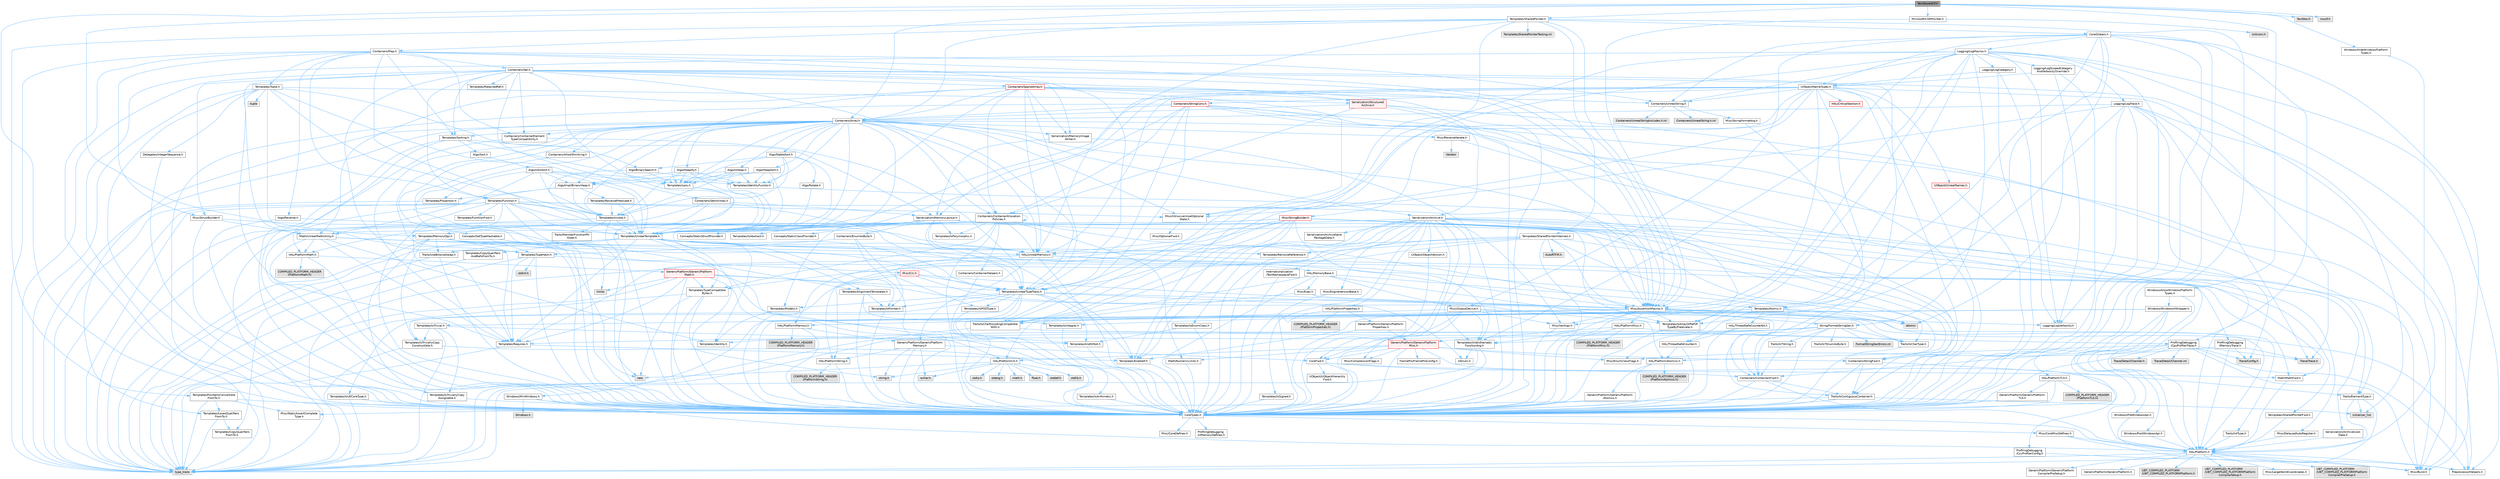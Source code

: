 digraph "TextStoreACP.h"
{
 // INTERACTIVE_SVG=YES
 // LATEX_PDF_SIZE
  bgcolor="transparent";
  edge [fontname=Helvetica,fontsize=10,labelfontname=Helvetica,labelfontsize=10];
  node [fontname=Helvetica,fontsize=10,shape=box,height=0.2,width=0.4];
  Node1 [id="Node000001",label="TextStoreACP.h",height=0.2,width=0.4,color="gray40", fillcolor="grey60", style="filled", fontcolor="black",tooltip=" "];
  Node1 -> Node2 [id="edge1_Node000001_Node000002",color="steelblue1",style="solid",tooltip=" "];
  Node2 [id="Node000002",label="CoreTypes.h",height=0.2,width=0.4,color="grey40", fillcolor="white", style="filled",URL="$dc/dec/CoreTypes_8h.html",tooltip=" "];
  Node2 -> Node3 [id="edge2_Node000002_Node000003",color="steelblue1",style="solid",tooltip=" "];
  Node3 [id="Node000003",label="HAL/Platform.h",height=0.2,width=0.4,color="grey40", fillcolor="white", style="filled",URL="$d9/dd0/Platform_8h.html",tooltip=" "];
  Node3 -> Node4 [id="edge3_Node000003_Node000004",color="steelblue1",style="solid",tooltip=" "];
  Node4 [id="Node000004",label="Misc/Build.h",height=0.2,width=0.4,color="grey40", fillcolor="white", style="filled",URL="$d3/dbb/Build_8h.html",tooltip=" "];
  Node3 -> Node5 [id="edge4_Node000003_Node000005",color="steelblue1",style="solid",tooltip=" "];
  Node5 [id="Node000005",label="Misc/LargeWorldCoordinates.h",height=0.2,width=0.4,color="grey40", fillcolor="white", style="filled",URL="$d2/dcb/LargeWorldCoordinates_8h.html",tooltip=" "];
  Node3 -> Node6 [id="edge5_Node000003_Node000006",color="steelblue1",style="solid",tooltip=" "];
  Node6 [id="Node000006",label="type_traits",height=0.2,width=0.4,color="grey60", fillcolor="#E0E0E0", style="filled",tooltip=" "];
  Node3 -> Node7 [id="edge6_Node000003_Node000007",color="steelblue1",style="solid",tooltip=" "];
  Node7 [id="Node000007",label="PreprocessorHelpers.h",height=0.2,width=0.4,color="grey40", fillcolor="white", style="filled",URL="$db/ddb/PreprocessorHelpers_8h.html",tooltip=" "];
  Node3 -> Node8 [id="edge7_Node000003_Node000008",color="steelblue1",style="solid",tooltip=" "];
  Node8 [id="Node000008",label="UBT_COMPILED_PLATFORM\l/UBT_COMPILED_PLATFORMPlatform\lCompilerPreSetup.h",height=0.2,width=0.4,color="grey60", fillcolor="#E0E0E0", style="filled",tooltip=" "];
  Node3 -> Node9 [id="edge8_Node000003_Node000009",color="steelblue1",style="solid",tooltip=" "];
  Node9 [id="Node000009",label="GenericPlatform/GenericPlatform\lCompilerPreSetup.h",height=0.2,width=0.4,color="grey40", fillcolor="white", style="filled",URL="$d9/dc8/GenericPlatformCompilerPreSetup_8h.html",tooltip=" "];
  Node3 -> Node10 [id="edge9_Node000003_Node000010",color="steelblue1",style="solid",tooltip=" "];
  Node10 [id="Node000010",label="GenericPlatform/GenericPlatform.h",height=0.2,width=0.4,color="grey40", fillcolor="white", style="filled",URL="$d6/d84/GenericPlatform_8h.html",tooltip=" "];
  Node3 -> Node11 [id="edge10_Node000003_Node000011",color="steelblue1",style="solid",tooltip=" "];
  Node11 [id="Node000011",label="UBT_COMPILED_PLATFORM\l/UBT_COMPILED_PLATFORMPlatform.h",height=0.2,width=0.4,color="grey60", fillcolor="#E0E0E0", style="filled",tooltip=" "];
  Node3 -> Node12 [id="edge11_Node000003_Node000012",color="steelblue1",style="solid",tooltip=" "];
  Node12 [id="Node000012",label="UBT_COMPILED_PLATFORM\l/UBT_COMPILED_PLATFORMPlatform\lCompilerSetup.h",height=0.2,width=0.4,color="grey60", fillcolor="#E0E0E0", style="filled",tooltip=" "];
  Node2 -> Node13 [id="edge12_Node000002_Node000013",color="steelblue1",style="solid",tooltip=" "];
  Node13 [id="Node000013",label="ProfilingDebugging\l/UMemoryDefines.h",height=0.2,width=0.4,color="grey40", fillcolor="white", style="filled",URL="$d2/da2/UMemoryDefines_8h.html",tooltip=" "];
  Node2 -> Node14 [id="edge13_Node000002_Node000014",color="steelblue1",style="solid",tooltip=" "];
  Node14 [id="Node000014",label="Misc/CoreMiscDefines.h",height=0.2,width=0.4,color="grey40", fillcolor="white", style="filled",URL="$da/d38/CoreMiscDefines_8h.html",tooltip=" "];
  Node14 -> Node3 [id="edge14_Node000014_Node000003",color="steelblue1",style="solid",tooltip=" "];
  Node14 -> Node7 [id="edge15_Node000014_Node000007",color="steelblue1",style="solid",tooltip=" "];
  Node2 -> Node15 [id="edge16_Node000002_Node000015",color="steelblue1",style="solid",tooltip=" "];
  Node15 [id="Node000015",label="Misc/CoreDefines.h",height=0.2,width=0.4,color="grey40", fillcolor="white", style="filled",URL="$d3/dd2/CoreDefines_8h.html",tooltip=" "];
  Node1 -> Node16 [id="edge17_Node000001_Node000016",color="steelblue1",style="solid",tooltip=" "];
  Node16 [id="Node000016",label="Templates/MemoryOps.h",height=0.2,width=0.4,color="grey40", fillcolor="white", style="filled",URL="$db/dea/MemoryOps_8h.html",tooltip=" "];
  Node16 -> Node2 [id="edge18_Node000016_Node000002",color="steelblue1",style="solid",tooltip=" "];
  Node16 -> Node17 [id="edge19_Node000016_Node000017",color="steelblue1",style="solid",tooltip=" "];
  Node17 [id="Node000017",label="HAL/UnrealMemory.h",height=0.2,width=0.4,color="grey40", fillcolor="white", style="filled",URL="$d9/d96/UnrealMemory_8h.html",tooltip=" "];
  Node17 -> Node2 [id="edge20_Node000017_Node000002",color="steelblue1",style="solid",tooltip=" "];
  Node17 -> Node18 [id="edge21_Node000017_Node000018",color="steelblue1",style="solid",tooltip=" "];
  Node18 [id="Node000018",label="GenericPlatform/GenericPlatform\lMemory.h",height=0.2,width=0.4,color="grey40", fillcolor="white", style="filled",URL="$dd/d22/GenericPlatformMemory_8h.html",tooltip=" "];
  Node18 -> Node19 [id="edge22_Node000018_Node000019",color="steelblue1",style="solid",tooltip=" "];
  Node19 [id="Node000019",label="CoreFwd.h",height=0.2,width=0.4,color="grey40", fillcolor="white", style="filled",URL="$d1/d1e/CoreFwd_8h.html",tooltip=" "];
  Node19 -> Node2 [id="edge23_Node000019_Node000002",color="steelblue1",style="solid",tooltip=" "];
  Node19 -> Node20 [id="edge24_Node000019_Node000020",color="steelblue1",style="solid",tooltip=" "];
  Node20 [id="Node000020",label="Containers/ContainersFwd.h",height=0.2,width=0.4,color="grey40", fillcolor="white", style="filled",URL="$d4/d0a/ContainersFwd_8h.html",tooltip=" "];
  Node20 -> Node3 [id="edge25_Node000020_Node000003",color="steelblue1",style="solid",tooltip=" "];
  Node20 -> Node2 [id="edge26_Node000020_Node000002",color="steelblue1",style="solid",tooltip=" "];
  Node20 -> Node21 [id="edge27_Node000020_Node000021",color="steelblue1",style="solid",tooltip=" "];
  Node21 [id="Node000021",label="Traits/IsContiguousContainer.h",height=0.2,width=0.4,color="grey40", fillcolor="white", style="filled",URL="$d5/d3c/IsContiguousContainer_8h.html",tooltip=" "];
  Node21 -> Node2 [id="edge28_Node000021_Node000002",color="steelblue1",style="solid",tooltip=" "];
  Node21 -> Node22 [id="edge29_Node000021_Node000022",color="steelblue1",style="solid",tooltip=" "];
  Node22 [id="Node000022",label="Misc/StaticAssertComplete\lType.h",height=0.2,width=0.4,color="grey40", fillcolor="white", style="filled",URL="$d5/d4e/StaticAssertCompleteType_8h.html",tooltip=" "];
  Node21 -> Node23 [id="edge30_Node000021_Node000023",color="steelblue1",style="solid",tooltip=" "];
  Node23 [id="Node000023",label="initializer_list",height=0.2,width=0.4,color="grey60", fillcolor="#E0E0E0", style="filled",tooltip=" "];
  Node19 -> Node24 [id="edge31_Node000019_Node000024",color="steelblue1",style="solid",tooltip=" "];
  Node24 [id="Node000024",label="Math/MathFwd.h",height=0.2,width=0.4,color="grey40", fillcolor="white", style="filled",URL="$d2/d10/MathFwd_8h.html",tooltip=" "];
  Node24 -> Node3 [id="edge32_Node000024_Node000003",color="steelblue1",style="solid",tooltip=" "];
  Node19 -> Node25 [id="edge33_Node000019_Node000025",color="steelblue1",style="solid",tooltip=" "];
  Node25 [id="Node000025",label="UObject/UObjectHierarchy\lFwd.h",height=0.2,width=0.4,color="grey40", fillcolor="white", style="filled",URL="$d3/d13/UObjectHierarchyFwd_8h.html",tooltip=" "];
  Node18 -> Node2 [id="edge34_Node000018_Node000002",color="steelblue1",style="solid",tooltip=" "];
  Node18 -> Node26 [id="edge35_Node000018_Node000026",color="steelblue1",style="solid",tooltip=" "];
  Node26 [id="Node000026",label="HAL/PlatformString.h",height=0.2,width=0.4,color="grey40", fillcolor="white", style="filled",URL="$db/db5/PlatformString_8h.html",tooltip=" "];
  Node26 -> Node2 [id="edge36_Node000026_Node000002",color="steelblue1",style="solid",tooltip=" "];
  Node26 -> Node27 [id="edge37_Node000026_Node000027",color="steelblue1",style="solid",tooltip=" "];
  Node27 [id="Node000027",label="COMPILED_PLATFORM_HEADER\l(PlatformString.h)",height=0.2,width=0.4,color="grey60", fillcolor="#E0E0E0", style="filled",tooltip=" "];
  Node18 -> Node28 [id="edge38_Node000018_Node000028",color="steelblue1",style="solid",tooltip=" "];
  Node28 [id="Node000028",label="string.h",height=0.2,width=0.4,color="grey60", fillcolor="#E0E0E0", style="filled",tooltip=" "];
  Node18 -> Node29 [id="edge39_Node000018_Node000029",color="steelblue1",style="solid",tooltip=" "];
  Node29 [id="Node000029",label="wchar.h",height=0.2,width=0.4,color="grey60", fillcolor="#E0E0E0", style="filled",tooltip=" "];
  Node17 -> Node30 [id="edge40_Node000017_Node000030",color="steelblue1",style="solid",tooltip=" "];
  Node30 [id="Node000030",label="HAL/MemoryBase.h",height=0.2,width=0.4,color="grey40", fillcolor="white", style="filled",URL="$d6/d9f/MemoryBase_8h.html",tooltip=" "];
  Node30 -> Node2 [id="edge41_Node000030_Node000002",color="steelblue1",style="solid",tooltip=" "];
  Node30 -> Node31 [id="edge42_Node000030_Node000031",color="steelblue1",style="solid",tooltip=" "];
  Node31 [id="Node000031",label="HAL/PlatformAtomics.h",height=0.2,width=0.4,color="grey40", fillcolor="white", style="filled",URL="$d3/d36/PlatformAtomics_8h.html",tooltip=" "];
  Node31 -> Node2 [id="edge43_Node000031_Node000002",color="steelblue1",style="solid",tooltip=" "];
  Node31 -> Node32 [id="edge44_Node000031_Node000032",color="steelblue1",style="solid",tooltip=" "];
  Node32 [id="Node000032",label="GenericPlatform/GenericPlatform\lAtomics.h",height=0.2,width=0.4,color="grey40", fillcolor="white", style="filled",URL="$da/d72/GenericPlatformAtomics_8h.html",tooltip=" "];
  Node32 -> Node2 [id="edge45_Node000032_Node000002",color="steelblue1",style="solid",tooltip=" "];
  Node31 -> Node33 [id="edge46_Node000031_Node000033",color="steelblue1",style="solid",tooltip=" "];
  Node33 [id="Node000033",label="COMPILED_PLATFORM_HEADER\l(PlatformAtomics.h)",height=0.2,width=0.4,color="grey60", fillcolor="#E0E0E0", style="filled",tooltip=" "];
  Node30 -> Node34 [id="edge47_Node000030_Node000034",color="steelblue1",style="solid",tooltip=" "];
  Node34 [id="Node000034",label="HAL/PlatformCrt.h",height=0.2,width=0.4,color="grey40", fillcolor="white", style="filled",URL="$d8/d75/PlatformCrt_8h.html",tooltip=" "];
  Node34 -> Node35 [id="edge48_Node000034_Node000035",color="steelblue1",style="solid",tooltip=" "];
  Node35 [id="Node000035",label="new",height=0.2,width=0.4,color="grey60", fillcolor="#E0E0E0", style="filled",tooltip=" "];
  Node34 -> Node29 [id="edge49_Node000034_Node000029",color="steelblue1",style="solid",tooltip=" "];
  Node34 -> Node36 [id="edge50_Node000034_Node000036",color="steelblue1",style="solid",tooltip=" "];
  Node36 [id="Node000036",label="stddef.h",height=0.2,width=0.4,color="grey60", fillcolor="#E0E0E0", style="filled",tooltip=" "];
  Node34 -> Node37 [id="edge51_Node000034_Node000037",color="steelblue1",style="solid",tooltip=" "];
  Node37 [id="Node000037",label="stdlib.h",height=0.2,width=0.4,color="grey60", fillcolor="#E0E0E0", style="filled",tooltip=" "];
  Node34 -> Node38 [id="edge52_Node000034_Node000038",color="steelblue1",style="solid",tooltip=" "];
  Node38 [id="Node000038",label="stdio.h",height=0.2,width=0.4,color="grey60", fillcolor="#E0E0E0", style="filled",tooltip=" "];
  Node34 -> Node39 [id="edge53_Node000034_Node000039",color="steelblue1",style="solid",tooltip=" "];
  Node39 [id="Node000039",label="stdarg.h",height=0.2,width=0.4,color="grey60", fillcolor="#E0E0E0", style="filled",tooltip=" "];
  Node34 -> Node40 [id="edge54_Node000034_Node000040",color="steelblue1",style="solid",tooltip=" "];
  Node40 [id="Node000040",label="math.h",height=0.2,width=0.4,color="grey60", fillcolor="#E0E0E0", style="filled",tooltip=" "];
  Node34 -> Node41 [id="edge55_Node000034_Node000041",color="steelblue1",style="solid",tooltip=" "];
  Node41 [id="Node000041",label="float.h",height=0.2,width=0.4,color="grey60", fillcolor="#E0E0E0", style="filled",tooltip=" "];
  Node34 -> Node28 [id="edge56_Node000034_Node000028",color="steelblue1",style="solid",tooltip=" "];
  Node30 -> Node42 [id="edge57_Node000030_Node000042",color="steelblue1",style="solid",tooltip=" "];
  Node42 [id="Node000042",label="Misc/Exec.h",height=0.2,width=0.4,color="grey40", fillcolor="white", style="filled",URL="$de/ddb/Exec_8h.html",tooltip=" "];
  Node42 -> Node2 [id="edge58_Node000042_Node000002",color="steelblue1",style="solid",tooltip=" "];
  Node42 -> Node43 [id="edge59_Node000042_Node000043",color="steelblue1",style="solid",tooltip=" "];
  Node43 [id="Node000043",label="Misc/AssertionMacros.h",height=0.2,width=0.4,color="grey40", fillcolor="white", style="filled",URL="$d0/dfa/AssertionMacros_8h.html",tooltip=" "];
  Node43 -> Node2 [id="edge60_Node000043_Node000002",color="steelblue1",style="solid",tooltip=" "];
  Node43 -> Node3 [id="edge61_Node000043_Node000003",color="steelblue1",style="solid",tooltip=" "];
  Node43 -> Node44 [id="edge62_Node000043_Node000044",color="steelblue1",style="solid",tooltip=" "];
  Node44 [id="Node000044",label="HAL/PlatformMisc.h",height=0.2,width=0.4,color="grey40", fillcolor="white", style="filled",URL="$d0/df5/PlatformMisc_8h.html",tooltip=" "];
  Node44 -> Node2 [id="edge63_Node000044_Node000002",color="steelblue1",style="solid",tooltip=" "];
  Node44 -> Node45 [id="edge64_Node000044_Node000045",color="steelblue1",style="solid",tooltip=" "];
  Node45 [id="Node000045",label="GenericPlatform/GenericPlatform\lMisc.h",height=0.2,width=0.4,color="red", fillcolor="#FFF0F0", style="filled",URL="$db/d9a/GenericPlatformMisc_8h.html",tooltip=" "];
  Node45 -> Node46 [id="edge65_Node000045_Node000046",color="steelblue1",style="solid",tooltip=" "];
  Node46 [id="Node000046",label="Containers/StringFwd.h",height=0.2,width=0.4,color="grey40", fillcolor="white", style="filled",URL="$df/d37/StringFwd_8h.html",tooltip=" "];
  Node46 -> Node2 [id="edge66_Node000046_Node000002",color="steelblue1",style="solid",tooltip=" "];
  Node46 -> Node47 [id="edge67_Node000046_Node000047",color="steelblue1",style="solid",tooltip=" "];
  Node47 [id="Node000047",label="Traits/ElementType.h",height=0.2,width=0.4,color="grey40", fillcolor="white", style="filled",URL="$d5/d4f/ElementType_8h.html",tooltip=" "];
  Node47 -> Node3 [id="edge68_Node000047_Node000003",color="steelblue1",style="solid",tooltip=" "];
  Node47 -> Node23 [id="edge69_Node000047_Node000023",color="steelblue1",style="solid",tooltip=" "];
  Node47 -> Node6 [id="edge70_Node000047_Node000006",color="steelblue1",style="solid",tooltip=" "];
  Node46 -> Node21 [id="edge71_Node000046_Node000021",color="steelblue1",style="solid",tooltip=" "];
  Node45 -> Node19 [id="edge72_Node000045_Node000019",color="steelblue1",style="solid",tooltip=" "];
  Node45 -> Node2 [id="edge73_Node000045_Node000002",color="steelblue1",style="solid",tooltip=" "];
  Node45 -> Node48 [id="edge74_Node000045_Node000048",color="steelblue1",style="solid",tooltip=" "];
  Node48 [id="Node000048",label="FramePro/FrameProConfig.h",height=0.2,width=0.4,color="grey40", fillcolor="white", style="filled",URL="$d7/d90/FrameProConfig_8h.html",tooltip=" "];
  Node45 -> Node34 [id="edge75_Node000045_Node000034",color="steelblue1",style="solid",tooltip=" "];
  Node45 -> Node49 [id="edge76_Node000045_Node000049",color="steelblue1",style="solid",tooltip=" "];
  Node49 [id="Node000049",label="Math/NumericLimits.h",height=0.2,width=0.4,color="grey40", fillcolor="white", style="filled",URL="$df/d1b/NumericLimits_8h.html",tooltip=" "];
  Node49 -> Node2 [id="edge77_Node000049_Node000002",color="steelblue1",style="solid",tooltip=" "];
  Node45 -> Node50 [id="edge78_Node000045_Node000050",color="steelblue1",style="solid",tooltip=" "];
  Node50 [id="Node000050",label="Misc/CompressionFlags.h",height=0.2,width=0.4,color="grey40", fillcolor="white", style="filled",URL="$d9/d76/CompressionFlags_8h.html",tooltip=" "];
  Node45 -> Node51 [id="edge79_Node000045_Node000051",color="steelblue1",style="solid",tooltip=" "];
  Node51 [id="Node000051",label="Misc/EnumClassFlags.h",height=0.2,width=0.4,color="grey40", fillcolor="white", style="filled",URL="$d8/de7/EnumClassFlags_8h.html",tooltip=" "];
  Node45 -> Node52 [id="edge80_Node000045_Node000052",color="steelblue1",style="solid",tooltip=" "];
  Node52 [id="Node000052",label="ProfilingDebugging\l/CsvProfilerConfig.h",height=0.2,width=0.4,color="grey40", fillcolor="white", style="filled",URL="$d3/d88/CsvProfilerConfig_8h.html",tooltip=" "];
  Node52 -> Node4 [id="edge81_Node000052_Node000004",color="steelblue1",style="solid",tooltip=" "];
  Node44 -> Node54 [id="edge82_Node000044_Node000054",color="steelblue1",style="solid",tooltip=" "];
  Node54 [id="Node000054",label="COMPILED_PLATFORM_HEADER\l(PlatformMisc.h)",height=0.2,width=0.4,color="grey60", fillcolor="#E0E0E0", style="filled",tooltip=" "];
  Node44 -> Node55 [id="edge83_Node000044_Node000055",color="steelblue1",style="solid",tooltip=" "];
  Node55 [id="Node000055",label="ProfilingDebugging\l/CpuProfilerTrace.h",height=0.2,width=0.4,color="grey40", fillcolor="white", style="filled",URL="$da/dcb/CpuProfilerTrace_8h.html",tooltip=" "];
  Node55 -> Node2 [id="edge84_Node000055_Node000002",color="steelblue1",style="solid",tooltip=" "];
  Node55 -> Node20 [id="edge85_Node000055_Node000020",color="steelblue1",style="solid",tooltip=" "];
  Node55 -> Node31 [id="edge86_Node000055_Node000031",color="steelblue1",style="solid",tooltip=" "];
  Node55 -> Node7 [id="edge87_Node000055_Node000007",color="steelblue1",style="solid",tooltip=" "];
  Node55 -> Node4 [id="edge88_Node000055_Node000004",color="steelblue1",style="solid",tooltip=" "];
  Node55 -> Node56 [id="edge89_Node000055_Node000056",color="steelblue1",style="solid",tooltip=" "];
  Node56 [id="Node000056",label="Trace/Config.h",height=0.2,width=0.4,color="grey60", fillcolor="#E0E0E0", style="filled",tooltip=" "];
  Node55 -> Node57 [id="edge90_Node000055_Node000057",color="steelblue1",style="solid",tooltip=" "];
  Node57 [id="Node000057",label="Trace/Detail/Channel.h",height=0.2,width=0.4,color="grey60", fillcolor="#E0E0E0", style="filled",tooltip=" "];
  Node55 -> Node58 [id="edge91_Node000055_Node000058",color="steelblue1",style="solid",tooltip=" "];
  Node58 [id="Node000058",label="Trace/Detail/Channel.inl",height=0.2,width=0.4,color="grey60", fillcolor="#E0E0E0", style="filled",tooltip=" "];
  Node55 -> Node59 [id="edge92_Node000055_Node000059",color="steelblue1",style="solid",tooltip=" "];
  Node59 [id="Node000059",label="Trace/Trace.h",height=0.2,width=0.4,color="grey60", fillcolor="#E0E0E0", style="filled",tooltip=" "];
  Node43 -> Node7 [id="edge93_Node000043_Node000007",color="steelblue1",style="solid",tooltip=" "];
  Node43 -> Node60 [id="edge94_Node000043_Node000060",color="steelblue1",style="solid",tooltip=" "];
  Node60 [id="Node000060",label="Templates/EnableIf.h",height=0.2,width=0.4,color="grey40", fillcolor="white", style="filled",URL="$d7/d60/EnableIf_8h.html",tooltip=" "];
  Node60 -> Node2 [id="edge95_Node000060_Node000002",color="steelblue1",style="solid",tooltip=" "];
  Node43 -> Node61 [id="edge96_Node000043_Node000061",color="steelblue1",style="solid",tooltip=" "];
  Node61 [id="Node000061",label="Templates/IsArrayOrRefOf\lTypeByPredicate.h",height=0.2,width=0.4,color="grey40", fillcolor="white", style="filled",URL="$d6/da1/IsArrayOrRefOfTypeByPredicate_8h.html",tooltip=" "];
  Node61 -> Node2 [id="edge97_Node000061_Node000002",color="steelblue1",style="solid",tooltip=" "];
  Node43 -> Node62 [id="edge98_Node000043_Node000062",color="steelblue1",style="solid",tooltip=" "];
  Node62 [id="Node000062",label="Templates/IsValidVariadic\lFunctionArg.h",height=0.2,width=0.4,color="grey40", fillcolor="white", style="filled",URL="$d0/dc8/IsValidVariadicFunctionArg_8h.html",tooltip=" "];
  Node62 -> Node2 [id="edge99_Node000062_Node000002",color="steelblue1",style="solid",tooltip=" "];
  Node62 -> Node63 [id="edge100_Node000062_Node000063",color="steelblue1",style="solid",tooltip=" "];
  Node63 [id="Node000063",label="IsEnum.h",height=0.2,width=0.4,color="grey40", fillcolor="white", style="filled",URL="$d4/de5/IsEnum_8h.html",tooltip=" "];
  Node62 -> Node6 [id="edge101_Node000062_Node000006",color="steelblue1",style="solid",tooltip=" "];
  Node43 -> Node64 [id="edge102_Node000043_Node000064",color="steelblue1",style="solid",tooltip=" "];
  Node64 [id="Node000064",label="Traits/IsCharEncodingCompatible\lWith.h",height=0.2,width=0.4,color="grey40", fillcolor="white", style="filled",URL="$df/dd1/IsCharEncodingCompatibleWith_8h.html",tooltip=" "];
  Node64 -> Node6 [id="edge103_Node000064_Node000006",color="steelblue1",style="solid",tooltip=" "];
  Node64 -> Node65 [id="edge104_Node000064_Node000065",color="steelblue1",style="solid",tooltip=" "];
  Node65 [id="Node000065",label="Traits/IsCharType.h",height=0.2,width=0.4,color="grey40", fillcolor="white", style="filled",URL="$db/d51/IsCharType_8h.html",tooltip=" "];
  Node65 -> Node2 [id="edge105_Node000065_Node000002",color="steelblue1",style="solid",tooltip=" "];
  Node43 -> Node66 [id="edge106_Node000043_Node000066",color="steelblue1",style="solid",tooltip=" "];
  Node66 [id="Node000066",label="Misc/VarArgs.h",height=0.2,width=0.4,color="grey40", fillcolor="white", style="filled",URL="$d5/d6f/VarArgs_8h.html",tooltip=" "];
  Node66 -> Node2 [id="edge107_Node000066_Node000002",color="steelblue1",style="solid",tooltip=" "];
  Node43 -> Node67 [id="edge108_Node000043_Node000067",color="steelblue1",style="solid",tooltip=" "];
  Node67 [id="Node000067",label="String/FormatStringSan.h",height=0.2,width=0.4,color="grey40", fillcolor="white", style="filled",URL="$d3/d8b/FormatStringSan_8h.html",tooltip=" "];
  Node67 -> Node6 [id="edge109_Node000067_Node000006",color="steelblue1",style="solid",tooltip=" "];
  Node67 -> Node2 [id="edge110_Node000067_Node000002",color="steelblue1",style="solid",tooltip=" "];
  Node67 -> Node68 [id="edge111_Node000067_Node000068",color="steelblue1",style="solid",tooltip=" "];
  Node68 [id="Node000068",label="Templates/Requires.h",height=0.2,width=0.4,color="grey40", fillcolor="white", style="filled",URL="$dc/d96/Requires_8h.html",tooltip=" "];
  Node68 -> Node60 [id="edge112_Node000068_Node000060",color="steelblue1",style="solid",tooltip=" "];
  Node68 -> Node6 [id="edge113_Node000068_Node000006",color="steelblue1",style="solid",tooltip=" "];
  Node67 -> Node69 [id="edge114_Node000067_Node000069",color="steelblue1",style="solid",tooltip=" "];
  Node69 [id="Node000069",label="Templates/Identity.h",height=0.2,width=0.4,color="grey40", fillcolor="white", style="filled",URL="$d0/dd5/Identity_8h.html",tooltip=" "];
  Node67 -> Node62 [id="edge115_Node000067_Node000062",color="steelblue1",style="solid",tooltip=" "];
  Node67 -> Node65 [id="edge116_Node000067_Node000065",color="steelblue1",style="solid",tooltip=" "];
  Node67 -> Node70 [id="edge117_Node000067_Node000070",color="steelblue1",style="solid",tooltip=" "];
  Node70 [id="Node000070",label="Traits/IsTEnumAsByte.h",height=0.2,width=0.4,color="grey40", fillcolor="white", style="filled",URL="$d1/de6/IsTEnumAsByte_8h.html",tooltip=" "];
  Node67 -> Node71 [id="edge118_Node000067_Node000071",color="steelblue1",style="solid",tooltip=" "];
  Node71 [id="Node000071",label="Traits/IsTString.h",height=0.2,width=0.4,color="grey40", fillcolor="white", style="filled",URL="$d0/df8/IsTString_8h.html",tooltip=" "];
  Node71 -> Node20 [id="edge119_Node000071_Node000020",color="steelblue1",style="solid",tooltip=" "];
  Node67 -> Node20 [id="edge120_Node000067_Node000020",color="steelblue1",style="solid",tooltip=" "];
  Node67 -> Node72 [id="edge121_Node000067_Node000072",color="steelblue1",style="solid",tooltip=" "];
  Node72 [id="Node000072",label="FormatStringSanErrors.inl",height=0.2,width=0.4,color="grey60", fillcolor="#E0E0E0", style="filled",tooltip=" "];
  Node43 -> Node73 [id="edge122_Node000043_Node000073",color="steelblue1",style="solid",tooltip=" "];
  Node73 [id="Node000073",label="atomic",height=0.2,width=0.4,color="grey60", fillcolor="#E0E0E0", style="filled",tooltip=" "];
  Node30 -> Node74 [id="edge123_Node000030_Node000074",color="steelblue1",style="solid",tooltip=" "];
  Node74 [id="Node000074",label="Misc/OutputDevice.h",height=0.2,width=0.4,color="grey40", fillcolor="white", style="filled",URL="$d7/d32/OutputDevice_8h.html",tooltip=" "];
  Node74 -> Node19 [id="edge124_Node000074_Node000019",color="steelblue1",style="solid",tooltip=" "];
  Node74 -> Node2 [id="edge125_Node000074_Node000002",color="steelblue1",style="solid",tooltip=" "];
  Node74 -> Node75 [id="edge126_Node000074_Node000075",color="steelblue1",style="solid",tooltip=" "];
  Node75 [id="Node000075",label="Logging/LogVerbosity.h",height=0.2,width=0.4,color="grey40", fillcolor="white", style="filled",URL="$d2/d8f/LogVerbosity_8h.html",tooltip=" "];
  Node75 -> Node2 [id="edge127_Node000075_Node000002",color="steelblue1",style="solid",tooltip=" "];
  Node74 -> Node66 [id="edge128_Node000074_Node000066",color="steelblue1",style="solid",tooltip=" "];
  Node74 -> Node61 [id="edge129_Node000074_Node000061",color="steelblue1",style="solid",tooltip=" "];
  Node74 -> Node62 [id="edge130_Node000074_Node000062",color="steelblue1",style="solid",tooltip=" "];
  Node74 -> Node64 [id="edge131_Node000074_Node000064",color="steelblue1",style="solid",tooltip=" "];
  Node30 -> Node76 [id="edge132_Node000030_Node000076",color="steelblue1",style="solid",tooltip=" "];
  Node76 [id="Node000076",label="Templates/Atomic.h",height=0.2,width=0.4,color="grey40", fillcolor="white", style="filled",URL="$d3/d91/Atomic_8h.html",tooltip=" "];
  Node76 -> Node77 [id="edge133_Node000076_Node000077",color="steelblue1",style="solid",tooltip=" "];
  Node77 [id="Node000077",label="HAL/ThreadSafeCounter.h",height=0.2,width=0.4,color="grey40", fillcolor="white", style="filled",URL="$dc/dc9/ThreadSafeCounter_8h.html",tooltip=" "];
  Node77 -> Node2 [id="edge134_Node000077_Node000002",color="steelblue1",style="solid",tooltip=" "];
  Node77 -> Node31 [id="edge135_Node000077_Node000031",color="steelblue1",style="solid",tooltip=" "];
  Node76 -> Node78 [id="edge136_Node000076_Node000078",color="steelblue1",style="solid",tooltip=" "];
  Node78 [id="Node000078",label="HAL/ThreadSafeCounter64.h",height=0.2,width=0.4,color="grey40", fillcolor="white", style="filled",URL="$d0/d12/ThreadSafeCounter64_8h.html",tooltip=" "];
  Node78 -> Node2 [id="edge137_Node000078_Node000002",color="steelblue1",style="solid",tooltip=" "];
  Node78 -> Node77 [id="edge138_Node000078_Node000077",color="steelblue1",style="solid",tooltip=" "];
  Node76 -> Node79 [id="edge139_Node000076_Node000079",color="steelblue1",style="solid",tooltip=" "];
  Node79 [id="Node000079",label="Templates/IsIntegral.h",height=0.2,width=0.4,color="grey40", fillcolor="white", style="filled",URL="$da/d64/IsIntegral_8h.html",tooltip=" "];
  Node79 -> Node2 [id="edge140_Node000079_Node000002",color="steelblue1",style="solid",tooltip=" "];
  Node76 -> Node80 [id="edge141_Node000076_Node000080",color="steelblue1",style="solid",tooltip=" "];
  Node80 [id="Node000080",label="Templates/IsTrivial.h",height=0.2,width=0.4,color="grey40", fillcolor="white", style="filled",URL="$da/d4c/IsTrivial_8h.html",tooltip=" "];
  Node80 -> Node81 [id="edge142_Node000080_Node000081",color="steelblue1",style="solid",tooltip=" "];
  Node81 [id="Node000081",label="Templates/AndOrNot.h",height=0.2,width=0.4,color="grey40", fillcolor="white", style="filled",URL="$db/d0a/AndOrNot_8h.html",tooltip=" "];
  Node81 -> Node2 [id="edge143_Node000081_Node000002",color="steelblue1",style="solid",tooltip=" "];
  Node80 -> Node82 [id="edge144_Node000080_Node000082",color="steelblue1",style="solid",tooltip=" "];
  Node82 [id="Node000082",label="Templates/IsTriviallyCopy\lConstructible.h",height=0.2,width=0.4,color="grey40", fillcolor="white", style="filled",URL="$d3/d78/IsTriviallyCopyConstructible_8h.html",tooltip=" "];
  Node82 -> Node2 [id="edge145_Node000082_Node000002",color="steelblue1",style="solid",tooltip=" "];
  Node82 -> Node6 [id="edge146_Node000082_Node000006",color="steelblue1",style="solid",tooltip=" "];
  Node80 -> Node83 [id="edge147_Node000080_Node000083",color="steelblue1",style="solid",tooltip=" "];
  Node83 [id="Node000083",label="Templates/IsTriviallyCopy\lAssignable.h",height=0.2,width=0.4,color="grey40", fillcolor="white", style="filled",URL="$d2/df2/IsTriviallyCopyAssignable_8h.html",tooltip=" "];
  Node83 -> Node2 [id="edge148_Node000083_Node000002",color="steelblue1",style="solid",tooltip=" "];
  Node83 -> Node6 [id="edge149_Node000083_Node000006",color="steelblue1",style="solid",tooltip=" "];
  Node80 -> Node6 [id="edge150_Node000080_Node000006",color="steelblue1",style="solid",tooltip=" "];
  Node76 -> Node84 [id="edge151_Node000076_Node000084",color="steelblue1",style="solid",tooltip=" "];
  Node84 [id="Node000084",label="Traits/IntType.h",height=0.2,width=0.4,color="grey40", fillcolor="white", style="filled",URL="$d7/deb/IntType_8h.html",tooltip=" "];
  Node84 -> Node3 [id="edge152_Node000084_Node000003",color="steelblue1",style="solid",tooltip=" "];
  Node76 -> Node73 [id="edge153_Node000076_Node000073",color="steelblue1",style="solid",tooltip=" "];
  Node17 -> Node85 [id="edge154_Node000017_Node000085",color="steelblue1",style="solid",tooltip=" "];
  Node85 [id="Node000085",label="HAL/PlatformMemory.h",height=0.2,width=0.4,color="grey40", fillcolor="white", style="filled",URL="$de/d68/PlatformMemory_8h.html",tooltip=" "];
  Node85 -> Node2 [id="edge155_Node000085_Node000002",color="steelblue1",style="solid",tooltip=" "];
  Node85 -> Node18 [id="edge156_Node000085_Node000018",color="steelblue1",style="solid",tooltip=" "];
  Node85 -> Node86 [id="edge157_Node000085_Node000086",color="steelblue1",style="solid",tooltip=" "];
  Node86 [id="Node000086",label="COMPILED_PLATFORM_HEADER\l(PlatformMemory.h)",height=0.2,width=0.4,color="grey60", fillcolor="#E0E0E0", style="filled",tooltip=" "];
  Node17 -> Node87 [id="edge158_Node000017_Node000087",color="steelblue1",style="solid",tooltip=" "];
  Node87 [id="Node000087",label="ProfilingDebugging\l/MemoryTrace.h",height=0.2,width=0.4,color="grey40", fillcolor="white", style="filled",URL="$da/dd7/MemoryTrace_8h.html",tooltip=" "];
  Node87 -> Node3 [id="edge159_Node000087_Node000003",color="steelblue1",style="solid",tooltip=" "];
  Node87 -> Node51 [id="edge160_Node000087_Node000051",color="steelblue1",style="solid",tooltip=" "];
  Node87 -> Node56 [id="edge161_Node000087_Node000056",color="steelblue1",style="solid",tooltip=" "];
  Node87 -> Node59 [id="edge162_Node000087_Node000059",color="steelblue1",style="solid",tooltip=" "];
  Node17 -> Node88 [id="edge163_Node000017_Node000088",color="steelblue1",style="solid",tooltip=" "];
  Node88 [id="Node000088",label="Templates/IsPointer.h",height=0.2,width=0.4,color="grey40", fillcolor="white", style="filled",URL="$d7/d05/IsPointer_8h.html",tooltip=" "];
  Node88 -> Node2 [id="edge164_Node000088_Node000002",color="steelblue1",style="solid",tooltip=" "];
  Node16 -> Node83 [id="edge165_Node000016_Node000083",color="steelblue1",style="solid",tooltip=" "];
  Node16 -> Node82 [id="edge166_Node000016_Node000082",color="steelblue1",style="solid",tooltip=" "];
  Node16 -> Node68 [id="edge167_Node000016_Node000068",color="steelblue1",style="solid",tooltip=" "];
  Node16 -> Node89 [id="edge168_Node000016_Node000089",color="steelblue1",style="solid",tooltip=" "];
  Node89 [id="Node000089",label="Templates/UnrealTypeTraits.h",height=0.2,width=0.4,color="grey40", fillcolor="white", style="filled",URL="$d2/d2d/UnrealTypeTraits_8h.html",tooltip=" "];
  Node89 -> Node2 [id="edge169_Node000089_Node000002",color="steelblue1",style="solid",tooltip=" "];
  Node89 -> Node88 [id="edge170_Node000089_Node000088",color="steelblue1",style="solid",tooltip=" "];
  Node89 -> Node43 [id="edge171_Node000089_Node000043",color="steelblue1",style="solid",tooltip=" "];
  Node89 -> Node81 [id="edge172_Node000089_Node000081",color="steelblue1",style="solid",tooltip=" "];
  Node89 -> Node60 [id="edge173_Node000089_Node000060",color="steelblue1",style="solid",tooltip=" "];
  Node89 -> Node90 [id="edge174_Node000089_Node000090",color="steelblue1",style="solid",tooltip=" "];
  Node90 [id="Node000090",label="Templates/IsArithmetic.h",height=0.2,width=0.4,color="grey40", fillcolor="white", style="filled",URL="$d2/d5d/IsArithmetic_8h.html",tooltip=" "];
  Node90 -> Node2 [id="edge175_Node000090_Node000002",color="steelblue1",style="solid",tooltip=" "];
  Node89 -> Node63 [id="edge176_Node000089_Node000063",color="steelblue1",style="solid",tooltip=" "];
  Node89 -> Node91 [id="edge177_Node000089_Node000091",color="steelblue1",style="solid",tooltip=" "];
  Node91 [id="Node000091",label="Templates/Models.h",height=0.2,width=0.4,color="grey40", fillcolor="white", style="filled",URL="$d3/d0c/Models_8h.html",tooltip=" "];
  Node91 -> Node69 [id="edge178_Node000091_Node000069",color="steelblue1",style="solid",tooltip=" "];
  Node89 -> Node92 [id="edge179_Node000089_Node000092",color="steelblue1",style="solid",tooltip=" "];
  Node92 [id="Node000092",label="Templates/IsPODType.h",height=0.2,width=0.4,color="grey40", fillcolor="white", style="filled",URL="$d7/db1/IsPODType_8h.html",tooltip=" "];
  Node92 -> Node2 [id="edge180_Node000092_Node000002",color="steelblue1",style="solid",tooltip=" "];
  Node89 -> Node93 [id="edge181_Node000089_Node000093",color="steelblue1",style="solid",tooltip=" "];
  Node93 [id="Node000093",label="Templates/IsUECoreType.h",height=0.2,width=0.4,color="grey40", fillcolor="white", style="filled",URL="$d1/db8/IsUECoreType_8h.html",tooltip=" "];
  Node93 -> Node2 [id="edge182_Node000093_Node000002",color="steelblue1",style="solid",tooltip=" "];
  Node93 -> Node6 [id="edge183_Node000093_Node000006",color="steelblue1",style="solid",tooltip=" "];
  Node89 -> Node82 [id="edge184_Node000089_Node000082",color="steelblue1",style="solid",tooltip=" "];
  Node16 -> Node94 [id="edge185_Node000016_Node000094",color="steelblue1",style="solid",tooltip=" "];
  Node94 [id="Node000094",label="Traits/UseBitwiseSwap.h",height=0.2,width=0.4,color="grey40", fillcolor="white", style="filled",URL="$db/df3/UseBitwiseSwap_8h.html",tooltip=" "];
  Node94 -> Node2 [id="edge186_Node000094_Node000002",color="steelblue1",style="solid",tooltip=" "];
  Node94 -> Node6 [id="edge187_Node000094_Node000006",color="steelblue1",style="solid",tooltip=" "];
  Node16 -> Node35 [id="edge188_Node000016_Node000035",color="steelblue1",style="solid",tooltip=" "];
  Node16 -> Node6 [id="edge189_Node000016_Node000006",color="steelblue1",style="solid",tooltip=" "];
  Node1 -> Node95 [id="edge190_Node000001_Node000095",color="steelblue1",style="solid",tooltip=" "];
  Node95 [id="Node000095",label="Containers/Array.h",height=0.2,width=0.4,color="grey40", fillcolor="white", style="filled",URL="$df/dd0/Array_8h.html",tooltip=" "];
  Node95 -> Node2 [id="edge191_Node000095_Node000002",color="steelblue1",style="solid",tooltip=" "];
  Node95 -> Node43 [id="edge192_Node000095_Node000043",color="steelblue1",style="solid",tooltip=" "];
  Node95 -> Node96 [id="edge193_Node000095_Node000096",color="steelblue1",style="solid",tooltip=" "];
  Node96 [id="Node000096",label="Misc/IntrusiveUnsetOptional\lState.h",height=0.2,width=0.4,color="grey40", fillcolor="white", style="filled",URL="$d2/d0a/IntrusiveUnsetOptionalState_8h.html",tooltip=" "];
  Node96 -> Node97 [id="edge194_Node000096_Node000097",color="steelblue1",style="solid",tooltip=" "];
  Node97 [id="Node000097",label="Misc/OptionalFwd.h",height=0.2,width=0.4,color="grey40", fillcolor="white", style="filled",URL="$dc/d50/OptionalFwd_8h.html",tooltip=" "];
  Node95 -> Node98 [id="edge195_Node000095_Node000098",color="steelblue1",style="solid",tooltip=" "];
  Node98 [id="Node000098",label="Misc/ReverseIterate.h",height=0.2,width=0.4,color="grey40", fillcolor="white", style="filled",URL="$db/de3/ReverseIterate_8h.html",tooltip=" "];
  Node98 -> Node3 [id="edge196_Node000098_Node000003",color="steelblue1",style="solid",tooltip=" "];
  Node98 -> Node99 [id="edge197_Node000098_Node000099",color="steelblue1",style="solid",tooltip=" "];
  Node99 [id="Node000099",label="iterator",height=0.2,width=0.4,color="grey60", fillcolor="#E0E0E0", style="filled",tooltip=" "];
  Node95 -> Node17 [id="edge198_Node000095_Node000017",color="steelblue1",style="solid",tooltip=" "];
  Node95 -> Node89 [id="edge199_Node000095_Node000089",color="steelblue1",style="solid",tooltip=" "];
  Node95 -> Node100 [id="edge200_Node000095_Node000100",color="steelblue1",style="solid",tooltip=" "];
  Node100 [id="Node000100",label="Templates/UnrealTemplate.h",height=0.2,width=0.4,color="grey40", fillcolor="white", style="filled",URL="$d4/d24/UnrealTemplate_8h.html",tooltip=" "];
  Node100 -> Node2 [id="edge201_Node000100_Node000002",color="steelblue1",style="solid",tooltip=" "];
  Node100 -> Node88 [id="edge202_Node000100_Node000088",color="steelblue1",style="solid",tooltip=" "];
  Node100 -> Node17 [id="edge203_Node000100_Node000017",color="steelblue1",style="solid",tooltip=" "];
  Node100 -> Node101 [id="edge204_Node000100_Node000101",color="steelblue1",style="solid",tooltip=" "];
  Node101 [id="Node000101",label="Templates/CopyQualifiers\lAndRefsFromTo.h",height=0.2,width=0.4,color="grey40", fillcolor="white", style="filled",URL="$d3/db3/CopyQualifiersAndRefsFromTo_8h.html",tooltip=" "];
  Node101 -> Node102 [id="edge205_Node000101_Node000102",color="steelblue1",style="solid",tooltip=" "];
  Node102 [id="Node000102",label="Templates/CopyQualifiers\lFromTo.h",height=0.2,width=0.4,color="grey40", fillcolor="white", style="filled",URL="$d5/db4/CopyQualifiersFromTo_8h.html",tooltip=" "];
  Node100 -> Node89 [id="edge206_Node000100_Node000089",color="steelblue1",style="solid",tooltip=" "];
  Node100 -> Node103 [id="edge207_Node000100_Node000103",color="steelblue1",style="solid",tooltip=" "];
  Node103 [id="Node000103",label="Templates/RemoveReference.h",height=0.2,width=0.4,color="grey40", fillcolor="white", style="filled",URL="$da/dbe/RemoveReference_8h.html",tooltip=" "];
  Node103 -> Node2 [id="edge208_Node000103_Node000002",color="steelblue1",style="solid",tooltip=" "];
  Node100 -> Node68 [id="edge209_Node000100_Node000068",color="steelblue1",style="solid",tooltip=" "];
  Node100 -> Node104 [id="edge210_Node000100_Node000104",color="steelblue1",style="solid",tooltip=" "];
  Node104 [id="Node000104",label="Templates/TypeCompatible\lBytes.h",height=0.2,width=0.4,color="grey40", fillcolor="white", style="filled",URL="$df/d0a/TypeCompatibleBytes_8h.html",tooltip=" "];
  Node104 -> Node2 [id="edge211_Node000104_Node000002",color="steelblue1",style="solid",tooltip=" "];
  Node104 -> Node28 [id="edge212_Node000104_Node000028",color="steelblue1",style="solid",tooltip=" "];
  Node104 -> Node35 [id="edge213_Node000104_Node000035",color="steelblue1",style="solid",tooltip=" "];
  Node104 -> Node6 [id="edge214_Node000104_Node000006",color="steelblue1",style="solid",tooltip=" "];
  Node100 -> Node69 [id="edge215_Node000100_Node000069",color="steelblue1",style="solid",tooltip=" "];
  Node100 -> Node21 [id="edge216_Node000100_Node000021",color="steelblue1",style="solid",tooltip=" "];
  Node100 -> Node94 [id="edge217_Node000100_Node000094",color="steelblue1",style="solid",tooltip=" "];
  Node100 -> Node6 [id="edge218_Node000100_Node000006",color="steelblue1",style="solid",tooltip=" "];
  Node95 -> Node105 [id="edge219_Node000095_Node000105",color="steelblue1",style="solid",tooltip=" "];
  Node105 [id="Node000105",label="Containers/AllowShrinking.h",height=0.2,width=0.4,color="grey40", fillcolor="white", style="filled",URL="$d7/d1a/AllowShrinking_8h.html",tooltip=" "];
  Node105 -> Node2 [id="edge220_Node000105_Node000002",color="steelblue1",style="solid",tooltip=" "];
  Node95 -> Node106 [id="edge221_Node000095_Node000106",color="steelblue1",style="solid",tooltip=" "];
  Node106 [id="Node000106",label="Containers/ContainerAllocation\lPolicies.h",height=0.2,width=0.4,color="grey40", fillcolor="white", style="filled",URL="$d7/dff/ContainerAllocationPolicies_8h.html",tooltip=" "];
  Node106 -> Node2 [id="edge222_Node000106_Node000002",color="steelblue1",style="solid",tooltip=" "];
  Node106 -> Node107 [id="edge223_Node000106_Node000107",color="steelblue1",style="solid",tooltip=" "];
  Node107 [id="Node000107",label="Containers/ContainerHelpers.h",height=0.2,width=0.4,color="grey40", fillcolor="white", style="filled",URL="$d7/d33/ContainerHelpers_8h.html",tooltip=" "];
  Node107 -> Node2 [id="edge224_Node000107_Node000002",color="steelblue1",style="solid",tooltip=" "];
  Node106 -> Node106 [id="edge225_Node000106_Node000106",color="steelblue1",style="solid",tooltip=" "];
  Node106 -> Node108 [id="edge226_Node000106_Node000108",color="steelblue1",style="solid",tooltip=" "];
  Node108 [id="Node000108",label="HAL/PlatformMath.h",height=0.2,width=0.4,color="grey40", fillcolor="white", style="filled",URL="$dc/d53/PlatformMath_8h.html",tooltip=" "];
  Node108 -> Node2 [id="edge227_Node000108_Node000002",color="steelblue1",style="solid",tooltip=" "];
  Node108 -> Node109 [id="edge228_Node000108_Node000109",color="steelblue1",style="solid",tooltip=" "];
  Node109 [id="Node000109",label="GenericPlatform/GenericPlatform\lMath.h",height=0.2,width=0.4,color="red", fillcolor="#FFF0F0", style="filled",URL="$d5/d79/GenericPlatformMath_8h.html",tooltip=" "];
  Node109 -> Node2 [id="edge229_Node000109_Node000002",color="steelblue1",style="solid",tooltip=" "];
  Node109 -> Node20 [id="edge230_Node000109_Node000020",color="steelblue1",style="solid",tooltip=" "];
  Node109 -> Node34 [id="edge231_Node000109_Node000034",color="steelblue1",style="solid",tooltip=" "];
  Node109 -> Node81 [id="edge232_Node000109_Node000081",color="steelblue1",style="solid",tooltip=" "];
  Node109 -> Node89 [id="edge233_Node000109_Node000089",color="steelblue1",style="solid",tooltip=" "];
  Node109 -> Node68 [id="edge234_Node000109_Node000068",color="steelblue1",style="solid",tooltip=" "];
  Node109 -> Node104 [id="edge235_Node000109_Node000104",color="steelblue1",style="solid",tooltip=" "];
  Node109 -> Node114 [id="edge236_Node000109_Node000114",color="steelblue1",style="solid",tooltip=" "];
  Node114 [id="Node000114",label="limits",height=0.2,width=0.4,color="grey60", fillcolor="#E0E0E0", style="filled",tooltip=" "];
  Node109 -> Node6 [id="edge237_Node000109_Node000006",color="steelblue1",style="solid",tooltip=" "];
  Node108 -> Node115 [id="edge238_Node000108_Node000115",color="steelblue1",style="solid",tooltip=" "];
  Node115 [id="Node000115",label="COMPILED_PLATFORM_HEADER\l(PlatformMath.h)",height=0.2,width=0.4,color="grey60", fillcolor="#E0E0E0", style="filled",tooltip=" "];
  Node106 -> Node17 [id="edge239_Node000106_Node000017",color="steelblue1",style="solid",tooltip=" "];
  Node106 -> Node49 [id="edge240_Node000106_Node000049",color="steelblue1",style="solid",tooltip=" "];
  Node106 -> Node43 [id="edge241_Node000106_Node000043",color="steelblue1",style="solid",tooltip=" "];
  Node106 -> Node116 [id="edge242_Node000106_Node000116",color="steelblue1",style="solid",tooltip=" "];
  Node116 [id="Node000116",label="Templates/IsPolymorphic.h",height=0.2,width=0.4,color="grey40", fillcolor="white", style="filled",URL="$dc/d20/IsPolymorphic_8h.html",tooltip=" "];
  Node106 -> Node16 [id="edge243_Node000106_Node000016",color="steelblue1",style="solid",tooltip=" "];
  Node106 -> Node104 [id="edge244_Node000106_Node000104",color="steelblue1",style="solid",tooltip=" "];
  Node106 -> Node6 [id="edge245_Node000106_Node000006",color="steelblue1",style="solid",tooltip=" "];
  Node95 -> Node117 [id="edge246_Node000095_Node000117",color="steelblue1",style="solid",tooltip=" "];
  Node117 [id="Node000117",label="Containers/ContainerElement\lTypeCompatibility.h",height=0.2,width=0.4,color="grey40", fillcolor="white", style="filled",URL="$df/ddf/ContainerElementTypeCompatibility_8h.html",tooltip=" "];
  Node117 -> Node2 [id="edge247_Node000117_Node000002",color="steelblue1",style="solid",tooltip=" "];
  Node117 -> Node89 [id="edge248_Node000117_Node000089",color="steelblue1",style="solid",tooltip=" "];
  Node95 -> Node118 [id="edge249_Node000095_Node000118",color="steelblue1",style="solid",tooltip=" "];
  Node118 [id="Node000118",label="Serialization/Archive.h",height=0.2,width=0.4,color="grey40", fillcolor="white", style="filled",URL="$d7/d3b/Archive_8h.html",tooltip=" "];
  Node118 -> Node19 [id="edge250_Node000118_Node000019",color="steelblue1",style="solid",tooltip=" "];
  Node118 -> Node2 [id="edge251_Node000118_Node000002",color="steelblue1",style="solid",tooltip=" "];
  Node118 -> Node119 [id="edge252_Node000118_Node000119",color="steelblue1",style="solid",tooltip=" "];
  Node119 [id="Node000119",label="HAL/PlatformProperties.h",height=0.2,width=0.4,color="grey40", fillcolor="white", style="filled",URL="$d9/db0/PlatformProperties_8h.html",tooltip=" "];
  Node119 -> Node2 [id="edge253_Node000119_Node000002",color="steelblue1",style="solid",tooltip=" "];
  Node119 -> Node120 [id="edge254_Node000119_Node000120",color="steelblue1",style="solid",tooltip=" "];
  Node120 [id="Node000120",label="GenericPlatform/GenericPlatform\lProperties.h",height=0.2,width=0.4,color="grey40", fillcolor="white", style="filled",URL="$d2/dcd/GenericPlatformProperties_8h.html",tooltip=" "];
  Node120 -> Node2 [id="edge255_Node000120_Node000002",color="steelblue1",style="solid",tooltip=" "];
  Node120 -> Node45 [id="edge256_Node000120_Node000045",color="steelblue1",style="solid",tooltip=" "];
  Node119 -> Node121 [id="edge257_Node000119_Node000121",color="steelblue1",style="solid",tooltip=" "];
  Node121 [id="Node000121",label="COMPILED_PLATFORM_HEADER\l(PlatformProperties.h)",height=0.2,width=0.4,color="grey60", fillcolor="#E0E0E0", style="filled",tooltip=" "];
  Node118 -> Node122 [id="edge258_Node000118_Node000122",color="steelblue1",style="solid",tooltip=" "];
  Node122 [id="Node000122",label="Internationalization\l/TextNamespaceFwd.h",height=0.2,width=0.4,color="grey40", fillcolor="white", style="filled",URL="$d8/d97/TextNamespaceFwd_8h.html",tooltip=" "];
  Node122 -> Node2 [id="edge259_Node000122_Node000002",color="steelblue1",style="solid",tooltip=" "];
  Node118 -> Node24 [id="edge260_Node000118_Node000024",color="steelblue1",style="solid",tooltip=" "];
  Node118 -> Node43 [id="edge261_Node000118_Node000043",color="steelblue1",style="solid",tooltip=" "];
  Node118 -> Node4 [id="edge262_Node000118_Node000004",color="steelblue1",style="solid",tooltip=" "];
  Node118 -> Node50 [id="edge263_Node000118_Node000050",color="steelblue1",style="solid",tooltip=" "];
  Node118 -> Node123 [id="edge264_Node000118_Node000123",color="steelblue1",style="solid",tooltip=" "];
  Node123 [id="Node000123",label="Misc/EngineVersionBase.h",height=0.2,width=0.4,color="grey40", fillcolor="white", style="filled",URL="$d5/d2b/EngineVersionBase_8h.html",tooltip=" "];
  Node123 -> Node2 [id="edge265_Node000123_Node000002",color="steelblue1",style="solid",tooltip=" "];
  Node118 -> Node66 [id="edge266_Node000118_Node000066",color="steelblue1",style="solid",tooltip=" "];
  Node118 -> Node124 [id="edge267_Node000118_Node000124",color="steelblue1",style="solid",tooltip=" "];
  Node124 [id="Node000124",label="Serialization/ArchiveCook\lData.h",height=0.2,width=0.4,color="grey40", fillcolor="white", style="filled",URL="$dc/db6/ArchiveCookData_8h.html",tooltip=" "];
  Node124 -> Node3 [id="edge268_Node000124_Node000003",color="steelblue1",style="solid",tooltip=" "];
  Node118 -> Node125 [id="edge269_Node000118_Node000125",color="steelblue1",style="solid",tooltip=" "];
  Node125 [id="Node000125",label="Serialization/ArchiveSave\lPackageData.h",height=0.2,width=0.4,color="grey40", fillcolor="white", style="filled",URL="$d1/d37/ArchiveSavePackageData_8h.html",tooltip=" "];
  Node118 -> Node60 [id="edge270_Node000118_Node000060",color="steelblue1",style="solid",tooltip=" "];
  Node118 -> Node61 [id="edge271_Node000118_Node000061",color="steelblue1",style="solid",tooltip=" "];
  Node118 -> Node126 [id="edge272_Node000118_Node000126",color="steelblue1",style="solid",tooltip=" "];
  Node126 [id="Node000126",label="Templates/IsEnumClass.h",height=0.2,width=0.4,color="grey40", fillcolor="white", style="filled",URL="$d7/d15/IsEnumClass_8h.html",tooltip=" "];
  Node126 -> Node2 [id="edge273_Node000126_Node000002",color="steelblue1",style="solid",tooltip=" "];
  Node126 -> Node81 [id="edge274_Node000126_Node000081",color="steelblue1",style="solid",tooltip=" "];
  Node118 -> Node113 [id="edge275_Node000118_Node000113",color="steelblue1",style="solid",tooltip=" "];
  Node113 [id="Node000113",label="Templates/IsSigned.h",height=0.2,width=0.4,color="grey40", fillcolor="white", style="filled",URL="$d8/dd8/IsSigned_8h.html",tooltip=" "];
  Node113 -> Node2 [id="edge276_Node000113_Node000002",color="steelblue1",style="solid",tooltip=" "];
  Node118 -> Node62 [id="edge277_Node000118_Node000062",color="steelblue1",style="solid",tooltip=" "];
  Node118 -> Node100 [id="edge278_Node000118_Node000100",color="steelblue1",style="solid",tooltip=" "];
  Node118 -> Node64 [id="edge279_Node000118_Node000064",color="steelblue1",style="solid",tooltip=" "];
  Node118 -> Node127 [id="edge280_Node000118_Node000127",color="steelblue1",style="solid",tooltip=" "];
  Node127 [id="Node000127",label="UObject/ObjectVersion.h",height=0.2,width=0.4,color="grey40", fillcolor="white", style="filled",URL="$da/d63/ObjectVersion_8h.html",tooltip=" "];
  Node127 -> Node2 [id="edge281_Node000127_Node000002",color="steelblue1",style="solid",tooltip=" "];
  Node95 -> Node128 [id="edge282_Node000095_Node000128",color="steelblue1",style="solid",tooltip=" "];
  Node128 [id="Node000128",label="Serialization/MemoryImage\lWriter.h",height=0.2,width=0.4,color="grey40", fillcolor="white", style="filled",URL="$d0/d08/MemoryImageWriter_8h.html",tooltip=" "];
  Node128 -> Node2 [id="edge283_Node000128_Node000002",color="steelblue1",style="solid",tooltip=" "];
  Node128 -> Node129 [id="edge284_Node000128_Node000129",color="steelblue1",style="solid",tooltip=" "];
  Node129 [id="Node000129",label="Serialization/MemoryLayout.h",height=0.2,width=0.4,color="grey40", fillcolor="white", style="filled",URL="$d7/d66/MemoryLayout_8h.html",tooltip=" "];
  Node129 -> Node130 [id="edge285_Node000129_Node000130",color="steelblue1",style="solid",tooltip=" "];
  Node130 [id="Node000130",label="Concepts/StaticClassProvider.h",height=0.2,width=0.4,color="grey40", fillcolor="white", style="filled",URL="$dd/d83/StaticClassProvider_8h.html",tooltip=" "];
  Node129 -> Node131 [id="edge286_Node000129_Node000131",color="steelblue1",style="solid",tooltip=" "];
  Node131 [id="Node000131",label="Concepts/StaticStructProvider.h",height=0.2,width=0.4,color="grey40", fillcolor="white", style="filled",URL="$d5/d77/StaticStructProvider_8h.html",tooltip=" "];
  Node129 -> Node132 [id="edge287_Node000129_Node000132",color="steelblue1",style="solid",tooltip=" "];
  Node132 [id="Node000132",label="Containers/EnumAsByte.h",height=0.2,width=0.4,color="grey40", fillcolor="white", style="filled",URL="$d6/d9a/EnumAsByte_8h.html",tooltip=" "];
  Node132 -> Node2 [id="edge288_Node000132_Node000002",color="steelblue1",style="solid",tooltip=" "];
  Node132 -> Node92 [id="edge289_Node000132_Node000092",color="steelblue1",style="solid",tooltip=" "];
  Node132 -> Node133 [id="edge290_Node000132_Node000133",color="steelblue1",style="solid",tooltip=" "];
  Node133 [id="Node000133",label="Templates/TypeHash.h",height=0.2,width=0.4,color="grey40", fillcolor="white", style="filled",URL="$d1/d62/TypeHash_8h.html",tooltip=" "];
  Node133 -> Node2 [id="edge291_Node000133_Node000002",color="steelblue1",style="solid",tooltip=" "];
  Node133 -> Node68 [id="edge292_Node000133_Node000068",color="steelblue1",style="solid",tooltip=" "];
  Node133 -> Node134 [id="edge293_Node000133_Node000134",color="steelblue1",style="solid",tooltip=" "];
  Node134 [id="Node000134",label="Misc/Crc.h",height=0.2,width=0.4,color="red", fillcolor="#FFF0F0", style="filled",URL="$d4/dd2/Crc_8h.html",tooltip=" "];
  Node134 -> Node2 [id="edge294_Node000134_Node000002",color="steelblue1",style="solid",tooltip=" "];
  Node134 -> Node26 [id="edge295_Node000134_Node000026",color="steelblue1",style="solid",tooltip=" "];
  Node134 -> Node43 [id="edge296_Node000134_Node000043",color="steelblue1",style="solid",tooltip=" "];
  Node134 -> Node89 [id="edge297_Node000134_Node000089",color="steelblue1",style="solid",tooltip=" "];
  Node134 -> Node65 [id="edge298_Node000134_Node000065",color="steelblue1",style="solid",tooltip=" "];
  Node133 -> Node139 [id="edge299_Node000133_Node000139",color="steelblue1",style="solid",tooltip=" "];
  Node139 [id="Node000139",label="stdint.h",height=0.2,width=0.4,color="grey60", fillcolor="#E0E0E0", style="filled",tooltip=" "];
  Node133 -> Node6 [id="edge300_Node000133_Node000006",color="steelblue1",style="solid",tooltip=" "];
  Node129 -> Node46 [id="edge301_Node000129_Node000046",color="steelblue1",style="solid",tooltip=" "];
  Node129 -> Node17 [id="edge302_Node000129_Node000017",color="steelblue1",style="solid",tooltip=" "];
  Node129 -> Node140 [id="edge303_Node000129_Node000140",color="steelblue1",style="solid",tooltip=" "];
  Node140 [id="Node000140",label="Misc/DelayedAutoRegister.h",height=0.2,width=0.4,color="grey40", fillcolor="white", style="filled",URL="$d1/dda/DelayedAutoRegister_8h.html",tooltip=" "];
  Node140 -> Node3 [id="edge304_Node000140_Node000003",color="steelblue1",style="solid",tooltip=" "];
  Node129 -> Node60 [id="edge305_Node000129_Node000060",color="steelblue1",style="solid",tooltip=" "];
  Node129 -> Node141 [id="edge306_Node000129_Node000141",color="steelblue1",style="solid",tooltip=" "];
  Node141 [id="Node000141",label="Templates/IsAbstract.h",height=0.2,width=0.4,color="grey40", fillcolor="white", style="filled",URL="$d8/db7/IsAbstract_8h.html",tooltip=" "];
  Node129 -> Node116 [id="edge307_Node000129_Node000116",color="steelblue1",style="solid",tooltip=" "];
  Node129 -> Node91 [id="edge308_Node000129_Node000091",color="steelblue1",style="solid",tooltip=" "];
  Node129 -> Node100 [id="edge309_Node000129_Node000100",color="steelblue1",style="solid",tooltip=" "];
  Node95 -> Node142 [id="edge310_Node000095_Node000142",color="steelblue1",style="solid",tooltip=" "];
  Node142 [id="Node000142",label="Algo/Heapify.h",height=0.2,width=0.4,color="grey40", fillcolor="white", style="filled",URL="$d0/d2a/Heapify_8h.html",tooltip=" "];
  Node142 -> Node143 [id="edge311_Node000142_Node000143",color="steelblue1",style="solid",tooltip=" "];
  Node143 [id="Node000143",label="Algo/Impl/BinaryHeap.h",height=0.2,width=0.4,color="grey40", fillcolor="white", style="filled",URL="$d7/da3/Algo_2Impl_2BinaryHeap_8h.html",tooltip=" "];
  Node143 -> Node144 [id="edge312_Node000143_Node000144",color="steelblue1",style="solid",tooltip=" "];
  Node144 [id="Node000144",label="Templates/Invoke.h",height=0.2,width=0.4,color="grey40", fillcolor="white", style="filled",URL="$d7/deb/Invoke_8h.html",tooltip=" "];
  Node144 -> Node2 [id="edge313_Node000144_Node000002",color="steelblue1",style="solid",tooltip=" "];
  Node144 -> Node145 [id="edge314_Node000144_Node000145",color="steelblue1",style="solid",tooltip=" "];
  Node145 [id="Node000145",label="Traits/MemberFunctionPtr\lOuter.h",height=0.2,width=0.4,color="grey40", fillcolor="white", style="filled",URL="$db/da7/MemberFunctionPtrOuter_8h.html",tooltip=" "];
  Node144 -> Node100 [id="edge315_Node000144_Node000100",color="steelblue1",style="solid",tooltip=" "];
  Node144 -> Node6 [id="edge316_Node000144_Node000006",color="steelblue1",style="solid",tooltip=" "];
  Node143 -> Node146 [id="edge317_Node000143_Node000146",color="steelblue1",style="solid",tooltip=" "];
  Node146 [id="Node000146",label="Templates/Projection.h",height=0.2,width=0.4,color="grey40", fillcolor="white", style="filled",URL="$d7/df0/Projection_8h.html",tooltip=" "];
  Node146 -> Node6 [id="edge318_Node000146_Node000006",color="steelblue1",style="solid",tooltip=" "];
  Node143 -> Node147 [id="edge319_Node000143_Node000147",color="steelblue1",style="solid",tooltip=" "];
  Node147 [id="Node000147",label="Templates/ReversePredicate.h",height=0.2,width=0.4,color="grey40", fillcolor="white", style="filled",URL="$d8/d28/ReversePredicate_8h.html",tooltip=" "];
  Node147 -> Node144 [id="edge320_Node000147_Node000144",color="steelblue1",style="solid",tooltip=" "];
  Node147 -> Node100 [id="edge321_Node000147_Node000100",color="steelblue1",style="solid",tooltip=" "];
  Node143 -> Node6 [id="edge322_Node000143_Node000006",color="steelblue1",style="solid",tooltip=" "];
  Node142 -> Node148 [id="edge323_Node000142_Node000148",color="steelblue1",style="solid",tooltip=" "];
  Node148 [id="Node000148",label="Templates/IdentityFunctor.h",height=0.2,width=0.4,color="grey40", fillcolor="white", style="filled",URL="$d7/d2e/IdentityFunctor_8h.html",tooltip=" "];
  Node148 -> Node3 [id="edge324_Node000148_Node000003",color="steelblue1",style="solid",tooltip=" "];
  Node142 -> Node144 [id="edge325_Node000142_Node000144",color="steelblue1",style="solid",tooltip=" "];
  Node142 -> Node149 [id="edge326_Node000142_Node000149",color="steelblue1",style="solid",tooltip=" "];
  Node149 [id="Node000149",label="Templates/Less.h",height=0.2,width=0.4,color="grey40", fillcolor="white", style="filled",URL="$de/dc8/Less_8h.html",tooltip=" "];
  Node149 -> Node2 [id="edge327_Node000149_Node000002",color="steelblue1",style="solid",tooltip=" "];
  Node149 -> Node100 [id="edge328_Node000149_Node000100",color="steelblue1",style="solid",tooltip=" "];
  Node142 -> Node100 [id="edge329_Node000142_Node000100",color="steelblue1",style="solid",tooltip=" "];
  Node95 -> Node150 [id="edge330_Node000095_Node000150",color="steelblue1",style="solid",tooltip=" "];
  Node150 [id="Node000150",label="Algo/HeapSort.h",height=0.2,width=0.4,color="grey40", fillcolor="white", style="filled",URL="$d3/d92/HeapSort_8h.html",tooltip=" "];
  Node150 -> Node143 [id="edge331_Node000150_Node000143",color="steelblue1",style="solid",tooltip=" "];
  Node150 -> Node148 [id="edge332_Node000150_Node000148",color="steelblue1",style="solid",tooltip=" "];
  Node150 -> Node149 [id="edge333_Node000150_Node000149",color="steelblue1",style="solid",tooltip=" "];
  Node150 -> Node100 [id="edge334_Node000150_Node000100",color="steelblue1",style="solid",tooltip=" "];
  Node95 -> Node151 [id="edge335_Node000095_Node000151",color="steelblue1",style="solid",tooltip=" "];
  Node151 [id="Node000151",label="Algo/IsHeap.h",height=0.2,width=0.4,color="grey40", fillcolor="white", style="filled",URL="$de/d32/IsHeap_8h.html",tooltip=" "];
  Node151 -> Node143 [id="edge336_Node000151_Node000143",color="steelblue1",style="solid",tooltip=" "];
  Node151 -> Node148 [id="edge337_Node000151_Node000148",color="steelblue1",style="solid",tooltip=" "];
  Node151 -> Node144 [id="edge338_Node000151_Node000144",color="steelblue1",style="solid",tooltip=" "];
  Node151 -> Node149 [id="edge339_Node000151_Node000149",color="steelblue1",style="solid",tooltip=" "];
  Node151 -> Node100 [id="edge340_Node000151_Node000100",color="steelblue1",style="solid",tooltip=" "];
  Node95 -> Node143 [id="edge341_Node000095_Node000143",color="steelblue1",style="solid",tooltip=" "];
  Node95 -> Node152 [id="edge342_Node000095_Node000152",color="steelblue1",style="solid",tooltip=" "];
  Node152 [id="Node000152",label="Algo/StableSort.h",height=0.2,width=0.4,color="grey40", fillcolor="white", style="filled",URL="$d7/d3c/StableSort_8h.html",tooltip=" "];
  Node152 -> Node153 [id="edge343_Node000152_Node000153",color="steelblue1",style="solid",tooltip=" "];
  Node153 [id="Node000153",label="Algo/BinarySearch.h",height=0.2,width=0.4,color="grey40", fillcolor="white", style="filled",URL="$db/db4/BinarySearch_8h.html",tooltip=" "];
  Node153 -> Node148 [id="edge344_Node000153_Node000148",color="steelblue1",style="solid",tooltip=" "];
  Node153 -> Node144 [id="edge345_Node000153_Node000144",color="steelblue1",style="solid",tooltip=" "];
  Node153 -> Node149 [id="edge346_Node000153_Node000149",color="steelblue1",style="solid",tooltip=" "];
  Node152 -> Node154 [id="edge347_Node000152_Node000154",color="steelblue1",style="solid",tooltip=" "];
  Node154 [id="Node000154",label="Algo/Rotate.h",height=0.2,width=0.4,color="grey40", fillcolor="white", style="filled",URL="$dd/da7/Rotate_8h.html",tooltip=" "];
  Node154 -> Node100 [id="edge348_Node000154_Node000100",color="steelblue1",style="solid",tooltip=" "];
  Node152 -> Node148 [id="edge349_Node000152_Node000148",color="steelblue1",style="solid",tooltip=" "];
  Node152 -> Node144 [id="edge350_Node000152_Node000144",color="steelblue1",style="solid",tooltip=" "];
  Node152 -> Node149 [id="edge351_Node000152_Node000149",color="steelblue1",style="solid",tooltip=" "];
  Node152 -> Node100 [id="edge352_Node000152_Node000100",color="steelblue1",style="solid",tooltip=" "];
  Node95 -> Node155 [id="edge353_Node000095_Node000155",color="steelblue1",style="solid",tooltip=" "];
  Node155 [id="Node000155",label="Concepts/GetTypeHashable.h",height=0.2,width=0.4,color="grey40", fillcolor="white", style="filled",URL="$d3/da2/GetTypeHashable_8h.html",tooltip=" "];
  Node155 -> Node2 [id="edge354_Node000155_Node000002",color="steelblue1",style="solid",tooltip=" "];
  Node155 -> Node133 [id="edge355_Node000155_Node000133",color="steelblue1",style="solid",tooltip=" "];
  Node95 -> Node148 [id="edge356_Node000095_Node000148",color="steelblue1",style="solid",tooltip=" "];
  Node95 -> Node144 [id="edge357_Node000095_Node000144",color="steelblue1",style="solid",tooltip=" "];
  Node95 -> Node149 [id="edge358_Node000095_Node000149",color="steelblue1",style="solid",tooltip=" "];
  Node95 -> Node156 [id="edge359_Node000095_Node000156",color="steelblue1",style="solid",tooltip=" "];
  Node156 [id="Node000156",label="Templates/LosesQualifiers\lFromTo.h",height=0.2,width=0.4,color="grey40", fillcolor="white", style="filled",URL="$d2/db3/LosesQualifiersFromTo_8h.html",tooltip=" "];
  Node156 -> Node102 [id="edge360_Node000156_Node000102",color="steelblue1",style="solid",tooltip=" "];
  Node156 -> Node6 [id="edge361_Node000156_Node000006",color="steelblue1",style="solid",tooltip=" "];
  Node95 -> Node68 [id="edge362_Node000095_Node000068",color="steelblue1",style="solid",tooltip=" "];
  Node95 -> Node157 [id="edge363_Node000095_Node000157",color="steelblue1",style="solid",tooltip=" "];
  Node157 [id="Node000157",label="Templates/Sorting.h",height=0.2,width=0.4,color="grey40", fillcolor="white", style="filled",URL="$d3/d9e/Sorting_8h.html",tooltip=" "];
  Node157 -> Node2 [id="edge364_Node000157_Node000002",color="steelblue1",style="solid",tooltip=" "];
  Node157 -> Node153 [id="edge365_Node000157_Node000153",color="steelblue1",style="solid",tooltip=" "];
  Node157 -> Node158 [id="edge366_Node000157_Node000158",color="steelblue1",style="solid",tooltip=" "];
  Node158 [id="Node000158",label="Algo/Sort.h",height=0.2,width=0.4,color="grey40", fillcolor="white", style="filled",URL="$d1/d87/Sort_8h.html",tooltip=" "];
  Node158 -> Node159 [id="edge367_Node000158_Node000159",color="steelblue1",style="solid",tooltip=" "];
  Node159 [id="Node000159",label="Algo/IntroSort.h",height=0.2,width=0.4,color="grey40", fillcolor="white", style="filled",URL="$d3/db3/IntroSort_8h.html",tooltip=" "];
  Node159 -> Node143 [id="edge368_Node000159_Node000143",color="steelblue1",style="solid",tooltip=" "];
  Node159 -> Node160 [id="edge369_Node000159_Node000160",color="steelblue1",style="solid",tooltip=" "];
  Node160 [id="Node000160",label="Math/UnrealMathUtility.h",height=0.2,width=0.4,color="grey40", fillcolor="white", style="filled",URL="$db/db8/UnrealMathUtility_8h.html",tooltip=" "];
  Node160 -> Node2 [id="edge370_Node000160_Node000002",color="steelblue1",style="solid",tooltip=" "];
  Node160 -> Node43 [id="edge371_Node000160_Node000043",color="steelblue1",style="solid",tooltip=" "];
  Node160 -> Node108 [id="edge372_Node000160_Node000108",color="steelblue1",style="solid",tooltip=" "];
  Node160 -> Node24 [id="edge373_Node000160_Node000024",color="steelblue1",style="solid",tooltip=" "];
  Node160 -> Node69 [id="edge374_Node000160_Node000069",color="steelblue1",style="solid",tooltip=" "];
  Node160 -> Node68 [id="edge375_Node000160_Node000068",color="steelblue1",style="solid",tooltip=" "];
  Node159 -> Node148 [id="edge376_Node000159_Node000148",color="steelblue1",style="solid",tooltip=" "];
  Node159 -> Node144 [id="edge377_Node000159_Node000144",color="steelblue1",style="solid",tooltip=" "];
  Node159 -> Node146 [id="edge378_Node000159_Node000146",color="steelblue1",style="solid",tooltip=" "];
  Node159 -> Node149 [id="edge379_Node000159_Node000149",color="steelblue1",style="solid",tooltip=" "];
  Node159 -> Node100 [id="edge380_Node000159_Node000100",color="steelblue1",style="solid",tooltip=" "];
  Node157 -> Node108 [id="edge381_Node000157_Node000108",color="steelblue1",style="solid",tooltip=" "];
  Node157 -> Node149 [id="edge382_Node000157_Node000149",color="steelblue1",style="solid",tooltip=" "];
  Node95 -> Node161 [id="edge383_Node000095_Node000161",color="steelblue1",style="solid",tooltip=" "];
  Node161 [id="Node000161",label="Templates/AlignmentTemplates.h",height=0.2,width=0.4,color="grey40", fillcolor="white", style="filled",URL="$dd/d32/AlignmentTemplates_8h.html",tooltip=" "];
  Node161 -> Node2 [id="edge384_Node000161_Node000002",color="steelblue1",style="solid",tooltip=" "];
  Node161 -> Node79 [id="edge385_Node000161_Node000079",color="steelblue1",style="solid",tooltip=" "];
  Node161 -> Node88 [id="edge386_Node000161_Node000088",color="steelblue1",style="solid",tooltip=" "];
  Node95 -> Node47 [id="edge387_Node000095_Node000047",color="steelblue1",style="solid",tooltip=" "];
  Node95 -> Node114 [id="edge388_Node000095_Node000114",color="steelblue1",style="solid",tooltip=" "];
  Node95 -> Node6 [id="edge389_Node000095_Node000006",color="steelblue1",style="solid",tooltip=" "];
  Node1 -> Node162 [id="edge390_Node000001_Node000162",color="steelblue1",style="solid",tooltip=" "];
  Node162 [id="Node000162",label="Templates/SharedPointer.h",height=0.2,width=0.4,color="grey40", fillcolor="white", style="filled",URL="$d2/d17/SharedPointer_8h.html",tooltip=" "];
  Node162 -> Node2 [id="edge391_Node000162_Node000002",color="steelblue1",style="solid",tooltip=" "];
  Node162 -> Node96 [id="edge392_Node000162_Node000096",color="steelblue1",style="solid",tooltip=" "];
  Node162 -> Node163 [id="edge393_Node000162_Node000163",color="steelblue1",style="solid",tooltip=" "];
  Node163 [id="Node000163",label="Templates/PointerIsConvertible\lFromTo.h",height=0.2,width=0.4,color="grey40", fillcolor="white", style="filled",URL="$d6/d65/PointerIsConvertibleFromTo_8h.html",tooltip=" "];
  Node163 -> Node2 [id="edge394_Node000163_Node000002",color="steelblue1",style="solid",tooltip=" "];
  Node163 -> Node22 [id="edge395_Node000163_Node000022",color="steelblue1",style="solid",tooltip=" "];
  Node163 -> Node156 [id="edge396_Node000163_Node000156",color="steelblue1",style="solid",tooltip=" "];
  Node163 -> Node6 [id="edge397_Node000163_Node000006",color="steelblue1",style="solid",tooltip=" "];
  Node162 -> Node43 [id="edge398_Node000162_Node000043",color="steelblue1",style="solid",tooltip=" "];
  Node162 -> Node17 [id="edge399_Node000162_Node000017",color="steelblue1",style="solid",tooltip=" "];
  Node162 -> Node95 [id="edge400_Node000162_Node000095",color="steelblue1",style="solid",tooltip=" "];
  Node162 -> Node164 [id="edge401_Node000162_Node000164",color="steelblue1",style="solid",tooltip=" "];
  Node164 [id="Node000164",label="Containers/Map.h",height=0.2,width=0.4,color="grey40", fillcolor="white", style="filled",URL="$df/d79/Map_8h.html",tooltip=" "];
  Node164 -> Node2 [id="edge402_Node000164_Node000002",color="steelblue1",style="solid",tooltip=" "];
  Node164 -> Node165 [id="edge403_Node000164_Node000165",color="steelblue1",style="solid",tooltip=" "];
  Node165 [id="Node000165",label="Algo/Reverse.h",height=0.2,width=0.4,color="grey40", fillcolor="white", style="filled",URL="$d5/d93/Reverse_8h.html",tooltip=" "];
  Node165 -> Node2 [id="edge404_Node000165_Node000002",color="steelblue1",style="solid",tooltip=" "];
  Node165 -> Node100 [id="edge405_Node000165_Node000100",color="steelblue1",style="solid",tooltip=" "];
  Node164 -> Node117 [id="edge406_Node000164_Node000117",color="steelblue1",style="solid",tooltip=" "];
  Node164 -> Node166 [id="edge407_Node000164_Node000166",color="steelblue1",style="solid",tooltip=" "];
  Node166 [id="Node000166",label="Containers/Set.h",height=0.2,width=0.4,color="grey40", fillcolor="white", style="filled",URL="$d4/d45/Set_8h.html",tooltip=" "];
  Node166 -> Node106 [id="edge408_Node000166_Node000106",color="steelblue1",style="solid",tooltip=" "];
  Node166 -> Node117 [id="edge409_Node000166_Node000117",color="steelblue1",style="solid",tooltip=" "];
  Node166 -> Node167 [id="edge410_Node000166_Node000167",color="steelblue1",style="solid",tooltip=" "];
  Node167 [id="Node000167",label="Containers/SetUtilities.h",height=0.2,width=0.4,color="grey40", fillcolor="white", style="filled",URL="$dc/de5/SetUtilities_8h.html",tooltip=" "];
  Node167 -> Node2 [id="edge411_Node000167_Node000002",color="steelblue1",style="solid",tooltip=" "];
  Node167 -> Node129 [id="edge412_Node000167_Node000129",color="steelblue1",style="solid",tooltip=" "];
  Node167 -> Node16 [id="edge413_Node000167_Node000016",color="steelblue1",style="solid",tooltip=" "];
  Node167 -> Node89 [id="edge414_Node000167_Node000089",color="steelblue1",style="solid",tooltip=" "];
  Node166 -> Node168 [id="edge415_Node000166_Node000168",color="steelblue1",style="solid",tooltip=" "];
  Node168 [id="Node000168",label="Containers/SparseArray.h",height=0.2,width=0.4,color="red", fillcolor="#FFF0F0", style="filled",URL="$d5/dbf/SparseArray_8h.html",tooltip=" "];
  Node168 -> Node2 [id="edge416_Node000168_Node000002",color="steelblue1",style="solid",tooltip=" "];
  Node168 -> Node43 [id="edge417_Node000168_Node000043",color="steelblue1",style="solid",tooltip=" "];
  Node168 -> Node17 [id="edge418_Node000168_Node000017",color="steelblue1",style="solid",tooltip=" "];
  Node168 -> Node89 [id="edge419_Node000168_Node000089",color="steelblue1",style="solid",tooltip=" "];
  Node168 -> Node100 [id="edge420_Node000168_Node000100",color="steelblue1",style="solid",tooltip=" "];
  Node168 -> Node106 [id="edge421_Node000168_Node000106",color="steelblue1",style="solid",tooltip=" "];
  Node168 -> Node149 [id="edge422_Node000168_Node000149",color="steelblue1",style="solid",tooltip=" "];
  Node168 -> Node95 [id="edge423_Node000168_Node000095",color="steelblue1",style="solid",tooltip=" "];
  Node168 -> Node160 [id="edge424_Node000168_Node000160",color="steelblue1",style="solid",tooltip=" "];
  Node168 -> Node171 [id="edge425_Node000168_Node000171",color="steelblue1",style="solid",tooltip=" "];
  Node171 [id="Node000171",label="Serialization/Structured\lArchive.h",height=0.2,width=0.4,color="red", fillcolor="#FFF0F0", style="filled",URL="$d9/d1e/StructuredArchive_8h.html",tooltip=" "];
  Node171 -> Node95 [id="edge426_Node000171_Node000095",color="steelblue1",style="solid",tooltip=" "];
  Node171 -> Node106 [id="edge427_Node000171_Node000106",color="steelblue1",style="solid",tooltip=" "];
  Node171 -> Node2 [id="edge428_Node000171_Node000002",color="steelblue1",style="solid",tooltip=" "];
  Node171 -> Node4 [id="edge429_Node000171_Node000004",color="steelblue1",style="solid",tooltip=" "];
  Node171 -> Node118 [id="edge430_Node000171_Node000118",color="steelblue1",style="solid",tooltip=" "];
  Node168 -> Node128 [id="edge431_Node000168_Node000128",color="steelblue1",style="solid",tooltip=" "];
  Node168 -> Node187 [id="edge432_Node000168_Node000187",color="steelblue1",style="solid",tooltip=" "];
  Node187 [id="Node000187",label="Containers/UnrealString.h",height=0.2,width=0.4,color="grey40", fillcolor="white", style="filled",URL="$d5/dba/UnrealString_8h.html",tooltip=" "];
  Node187 -> Node188 [id="edge433_Node000187_Node000188",color="steelblue1",style="solid",tooltip=" "];
  Node188 [id="Node000188",label="Containers/UnrealStringIncludes.h.inl",height=0.2,width=0.4,color="grey60", fillcolor="#E0E0E0", style="filled",tooltip=" "];
  Node187 -> Node189 [id="edge434_Node000187_Node000189",color="steelblue1",style="solid",tooltip=" "];
  Node189 [id="Node000189",label="Containers/UnrealString.h.inl",height=0.2,width=0.4,color="grey60", fillcolor="#E0E0E0", style="filled",tooltip=" "];
  Node187 -> Node190 [id="edge435_Node000187_Node000190",color="steelblue1",style="solid",tooltip=" "];
  Node190 [id="Node000190",label="Misc/StringFormatArg.h",height=0.2,width=0.4,color="grey40", fillcolor="white", style="filled",URL="$d2/d16/StringFormatArg_8h.html",tooltip=" "];
  Node190 -> Node20 [id="edge436_Node000190_Node000020",color="steelblue1",style="solid",tooltip=" "];
  Node168 -> Node96 [id="edge437_Node000168_Node000096",color="steelblue1",style="solid",tooltip=" "];
  Node166 -> Node20 [id="edge438_Node000166_Node000020",color="steelblue1",style="solid",tooltip=" "];
  Node166 -> Node160 [id="edge439_Node000166_Node000160",color="steelblue1",style="solid",tooltip=" "];
  Node166 -> Node43 [id="edge440_Node000166_Node000043",color="steelblue1",style="solid",tooltip=" "];
  Node166 -> Node191 [id="edge441_Node000166_Node000191",color="steelblue1",style="solid",tooltip=" "];
  Node191 [id="Node000191",label="Misc/StructBuilder.h",height=0.2,width=0.4,color="grey40", fillcolor="white", style="filled",URL="$d9/db3/StructBuilder_8h.html",tooltip=" "];
  Node191 -> Node2 [id="edge442_Node000191_Node000002",color="steelblue1",style="solid",tooltip=" "];
  Node191 -> Node160 [id="edge443_Node000191_Node000160",color="steelblue1",style="solid",tooltip=" "];
  Node191 -> Node161 [id="edge444_Node000191_Node000161",color="steelblue1",style="solid",tooltip=" "];
  Node166 -> Node128 [id="edge445_Node000166_Node000128",color="steelblue1",style="solid",tooltip=" "];
  Node166 -> Node171 [id="edge446_Node000166_Node000171",color="steelblue1",style="solid",tooltip=" "];
  Node166 -> Node192 [id="edge447_Node000166_Node000192",color="steelblue1",style="solid",tooltip=" "];
  Node192 [id="Node000192",label="Templates/Function.h",height=0.2,width=0.4,color="grey40", fillcolor="white", style="filled",URL="$df/df5/Function_8h.html",tooltip=" "];
  Node192 -> Node2 [id="edge448_Node000192_Node000002",color="steelblue1",style="solid",tooltip=" "];
  Node192 -> Node43 [id="edge449_Node000192_Node000043",color="steelblue1",style="solid",tooltip=" "];
  Node192 -> Node96 [id="edge450_Node000192_Node000096",color="steelblue1",style="solid",tooltip=" "];
  Node192 -> Node17 [id="edge451_Node000192_Node000017",color="steelblue1",style="solid",tooltip=" "];
  Node192 -> Node193 [id="edge452_Node000192_Node000193",color="steelblue1",style="solid",tooltip=" "];
  Node193 [id="Node000193",label="Templates/FunctionFwd.h",height=0.2,width=0.4,color="grey40", fillcolor="white", style="filled",URL="$d6/d54/FunctionFwd_8h.html",tooltip=" "];
  Node192 -> Node89 [id="edge453_Node000192_Node000089",color="steelblue1",style="solid",tooltip=" "];
  Node192 -> Node144 [id="edge454_Node000192_Node000144",color="steelblue1",style="solid",tooltip=" "];
  Node192 -> Node100 [id="edge455_Node000192_Node000100",color="steelblue1",style="solid",tooltip=" "];
  Node192 -> Node68 [id="edge456_Node000192_Node000068",color="steelblue1",style="solid",tooltip=" "];
  Node192 -> Node160 [id="edge457_Node000192_Node000160",color="steelblue1",style="solid",tooltip=" "];
  Node192 -> Node35 [id="edge458_Node000192_Node000035",color="steelblue1",style="solid",tooltip=" "];
  Node192 -> Node6 [id="edge459_Node000192_Node000006",color="steelblue1",style="solid",tooltip=" "];
  Node166 -> Node194 [id="edge460_Node000166_Node000194",color="steelblue1",style="solid",tooltip=" "];
  Node194 [id="Node000194",label="Templates/RetainedRef.h",height=0.2,width=0.4,color="grey40", fillcolor="white", style="filled",URL="$d1/dac/RetainedRef_8h.html",tooltip=" "];
  Node166 -> Node157 [id="edge461_Node000166_Node000157",color="steelblue1",style="solid",tooltip=" "];
  Node166 -> Node133 [id="edge462_Node000166_Node000133",color="steelblue1",style="solid",tooltip=" "];
  Node166 -> Node100 [id="edge463_Node000166_Node000100",color="steelblue1",style="solid",tooltip=" "];
  Node166 -> Node23 [id="edge464_Node000166_Node000023",color="steelblue1",style="solid",tooltip=" "];
  Node166 -> Node6 [id="edge465_Node000166_Node000006",color="steelblue1",style="solid",tooltip=" "];
  Node164 -> Node187 [id="edge466_Node000164_Node000187",color="steelblue1",style="solid",tooltip=" "];
  Node164 -> Node43 [id="edge467_Node000164_Node000043",color="steelblue1",style="solid",tooltip=" "];
  Node164 -> Node191 [id="edge468_Node000164_Node000191",color="steelblue1",style="solid",tooltip=" "];
  Node164 -> Node192 [id="edge469_Node000164_Node000192",color="steelblue1",style="solid",tooltip=" "];
  Node164 -> Node157 [id="edge470_Node000164_Node000157",color="steelblue1",style="solid",tooltip=" "];
  Node164 -> Node195 [id="edge471_Node000164_Node000195",color="steelblue1",style="solid",tooltip=" "];
  Node195 [id="Node000195",label="Templates/Tuple.h",height=0.2,width=0.4,color="grey40", fillcolor="white", style="filled",URL="$d2/d4f/Tuple_8h.html",tooltip=" "];
  Node195 -> Node2 [id="edge472_Node000195_Node000002",color="steelblue1",style="solid",tooltip=" "];
  Node195 -> Node100 [id="edge473_Node000195_Node000100",color="steelblue1",style="solid",tooltip=" "];
  Node195 -> Node196 [id="edge474_Node000195_Node000196",color="steelblue1",style="solid",tooltip=" "];
  Node196 [id="Node000196",label="Delegates/IntegerSequence.h",height=0.2,width=0.4,color="grey40", fillcolor="white", style="filled",URL="$d2/dcc/IntegerSequence_8h.html",tooltip=" "];
  Node196 -> Node2 [id="edge475_Node000196_Node000002",color="steelblue1",style="solid",tooltip=" "];
  Node195 -> Node144 [id="edge476_Node000195_Node000144",color="steelblue1",style="solid",tooltip=" "];
  Node195 -> Node171 [id="edge477_Node000195_Node000171",color="steelblue1",style="solid",tooltip=" "];
  Node195 -> Node129 [id="edge478_Node000195_Node000129",color="steelblue1",style="solid",tooltip=" "];
  Node195 -> Node68 [id="edge479_Node000195_Node000068",color="steelblue1",style="solid",tooltip=" "];
  Node195 -> Node133 [id="edge480_Node000195_Node000133",color="steelblue1",style="solid",tooltip=" "];
  Node195 -> Node197 [id="edge481_Node000195_Node000197",color="steelblue1",style="solid",tooltip=" "];
  Node197 [id="Node000197",label="tuple",height=0.2,width=0.4,color="grey60", fillcolor="#E0E0E0", style="filled",tooltip=" "];
  Node195 -> Node6 [id="edge482_Node000195_Node000006",color="steelblue1",style="solid",tooltip=" "];
  Node164 -> Node100 [id="edge483_Node000164_Node000100",color="steelblue1",style="solid",tooltip=" "];
  Node164 -> Node89 [id="edge484_Node000164_Node000089",color="steelblue1",style="solid",tooltip=" "];
  Node164 -> Node6 [id="edge485_Node000164_Node000006",color="steelblue1",style="solid",tooltip=" "];
  Node162 -> Node198 [id="edge486_Node000162_Node000198",color="steelblue1",style="solid",tooltip=" "];
  Node198 [id="Node000198",label="CoreGlobals.h",height=0.2,width=0.4,color="grey40", fillcolor="white", style="filled",URL="$d5/d8c/CoreGlobals_8h.html",tooltip=" "];
  Node198 -> Node187 [id="edge487_Node000198_Node000187",color="steelblue1",style="solid",tooltip=" "];
  Node198 -> Node2 [id="edge488_Node000198_Node000002",color="steelblue1",style="solid",tooltip=" "];
  Node198 -> Node199 [id="edge489_Node000198_Node000199",color="steelblue1",style="solid",tooltip=" "];
  Node199 [id="Node000199",label="HAL/PlatformTLS.h",height=0.2,width=0.4,color="grey40", fillcolor="white", style="filled",URL="$d0/def/PlatformTLS_8h.html",tooltip=" "];
  Node199 -> Node2 [id="edge490_Node000199_Node000002",color="steelblue1",style="solid",tooltip=" "];
  Node199 -> Node200 [id="edge491_Node000199_Node000200",color="steelblue1",style="solid",tooltip=" "];
  Node200 [id="Node000200",label="GenericPlatform/GenericPlatform\lTLS.h",height=0.2,width=0.4,color="grey40", fillcolor="white", style="filled",URL="$d3/d3c/GenericPlatformTLS_8h.html",tooltip=" "];
  Node200 -> Node2 [id="edge492_Node000200_Node000002",color="steelblue1",style="solid",tooltip=" "];
  Node199 -> Node201 [id="edge493_Node000199_Node000201",color="steelblue1",style="solid",tooltip=" "];
  Node201 [id="Node000201",label="COMPILED_PLATFORM_HEADER\l(PlatformTLS.h)",height=0.2,width=0.4,color="grey60", fillcolor="#E0E0E0", style="filled",tooltip=" "];
  Node198 -> Node202 [id="edge494_Node000198_Node000202",color="steelblue1",style="solid",tooltip=" "];
  Node202 [id="Node000202",label="Logging/LogMacros.h",height=0.2,width=0.4,color="grey40", fillcolor="white", style="filled",URL="$d0/d16/LogMacros_8h.html",tooltip=" "];
  Node202 -> Node187 [id="edge495_Node000202_Node000187",color="steelblue1",style="solid",tooltip=" "];
  Node202 -> Node2 [id="edge496_Node000202_Node000002",color="steelblue1",style="solid",tooltip=" "];
  Node202 -> Node7 [id="edge497_Node000202_Node000007",color="steelblue1",style="solid",tooltip=" "];
  Node202 -> Node203 [id="edge498_Node000202_Node000203",color="steelblue1",style="solid",tooltip=" "];
  Node203 [id="Node000203",label="Logging/LogCategory.h",height=0.2,width=0.4,color="grey40", fillcolor="white", style="filled",URL="$d9/d36/LogCategory_8h.html",tooltip=" "];
  Node203 -> Node2 [id="edge499_Node000203_Node000002",color="steelblue1",style="solid",tooltip=" "];
  Node203 -> Node75 [id="edge500_Node000203_Node000075",color="steelblue1",style="solid",tooltip=" "];
  Node203 -> Node204 [id="edge501_Node000203_Node000204",color="steelblue1",style="solid",tooltip=" "];
  Node204 [id="Node000204",label="UObject/NameTypes.h",height=0.2,width=0.4,color="grey40", fillcolor="white", style="filled",URL="$d6/d35/NameTypes_8h.html",tooltip=" "];
  Node204 -> Node2 [id="edge502_Node000204_Node000002",color="steelblue1",style="solid",tooltip=" "];
  Node204 -> Node43 [id="edge503_Node000204_Node000043",color="steelblue1",style="solid",tooltip=" "];
  Node204 -> Node17 [id="edge504_Node000204_Node000017",color="steelblue1",style="solid",tooltip=" "];
  Node204 -> Node89 [id="edge505_Node000204_Node000089",color="steelblue1",style="solid",tooltip=" "];
  Node204 -> Node100 [id="edge506_Node000204_Node000100",color="steelblue1",style="solid",tooltip=" "];
  Node204 -> Node187 [id="edge507_Node000204_Node000187",color="steelblue1",style="solid",tooltip=" "];
  Node204 -> Node205 [id="edge508_Node000204_Node000205",color="steelblue1",style="solid",tooltip=" "];
  Node205 [id="Node000205",label="HAL/CriticalSection.h",height=0.2,width=0.4,color="red", fillcolor="#FFF0F0", style="filled",URL="$d6/d90/CriticalSection_8h.html",tooltip=" "];
  Node204 -> Node208 [id="edge509_Node000204_Node000208",color="steelblue1",style="solid",tooltip=" "];
  Node208 [id="Node000208",label="Containers/StringConv.h",height=0.2,width=0.4,color="red", fillcolor="#FFF0F0", style="filled",URL="$d3/ddf/StringConv_8h.html",tooltip=" "];
  Node208 -> Node2 [id="edge510_Node000208_Node000002",color="steelblue1",style="solid",tooltip=" "];
  Node208 -> Node43 [id="edge511_Node000208_Node000043",color="steelblue1",style="solid",tooltip=" "];
  Node208 -> Node106 [id="edge512_Node000208_Node000106",color="steelblue1",style="solid",tooltip=" "];
  Node208 -> Node95 [id="edge513_Node000208_Node000095",color="steelblue1",style="solid",tooltip=" "];
  Node208 -> Node100 [id="edge514_Node000208_Node000100",color="steelblue1",style="solid",tooltip=" "];
  Node208 -> Node89 [id="edge515_Node000208_Node000089",color="steelblue1",style="solid",tooltip=" "];
  Node208 -> Node47 [id="edge516_Node000208_Node000047",color="steelblue1",style="solid",tooltip=" "];
  Node208 -> Node64 [id="edge517_Node000208_Node000064",color="steelblue1",style="solid",tooltip=" "];
  Node208 -> Node21 [id="edge518_Node000208_Node000021",color="steelblue1",style="solid",tooltip=" "];
  Node208 -> Node6 [id="edge519_Node000208_Node000006",color="steelblue1",style="solid",tooltip=" "];
  Node204 -> Node46 [id="edge520_Node000204_Node000046",color="steelblue1",style="solid",tooltip=" "];
  Node204 -> Node209 [id="edge521_Node000204_Node000209",color="steelblue1",style="solid",tooltip=" "];
  Node209 [id="Node000209",label="UObject/UnrealNames.h",height=0.2,width=0.4,color="red", fillcolor="#FFF0F0", style="filled",URL="$d8/db1/UnrealNames_8h.html",tooltip=" "];
  Node209 -> Node2 [id="edge522_Node000209_Node000002",color="steelblue1",style="solid",tooltip=" "];
  Node204 -> Node76 [id="edge523_Node000204_Node000076",color="steelblue1",style="solid",tooltip=" "];
  Node204 -> Node129 [id="edge524_Node000204_Node000129",color="steelblue1",style="solid",tooltip=" "];
  Node204 -> Node96 [id="edge525_Node000204_Node000096",color="steelblue1",style="solid",tooltip=" "];
  Node204 -> Node211 [id="edge526_Node000204_Node000211",color="steelblue1",style="solid",tooltip=" "];
  Node211 [id="Node000211",label="Misc/StringBuilder.h",height=0.2,width=0.4,color="red", fillcolor="#FFF0F0", style="filled",URL="$d4/d52/StringBuilder_8h.html",tooltip=" "];
  Node211 -> Node46 [id="edge527_Node000211_Node000046",color="steelblue1",style="solid",tooltip=" "];
  Node211 -> Node2 [id="edge528_Node000211_Node000002",color="steelblue1",style="solid",tooltip=" "];
  Node211 -> Node26 [id="edge529_Node000211_Node000026",color="steelblue1",style="solid",tooltip=" "];
  Node211 -> Node17 [id="edge530_Node000211_Node000017",color="steelblue1",style="solid",tooltip=" "];
  Node211 -> Node43 [id="edge531_Node000211_Node000043",color="steelblue1",style="solid",tooltip=" "];
  Node211 -> Node60 [id="edge532_Node000211_Node000060",color="steelblue1",style="solid",tooltip=" "];
  Node211 -> Node61 [id="edge533_Node000211_Node000061",color="steelblue1",style="solid",tooltip=" "];
  Node211 -> Node62 [id="edge534_Node000211_Node000062",color="steelblue1",style="solid",tooltip=" "];
  Node211 -> Node68 [id="edge535_Node000211_Node000068",color="steelblue1",style="solid",tooltip=" "];
  Node211 -> Node100 [id="edge536_Node000211_Node000100",color="steelblue1",style="solid",tooltip=" "];
  Node211 -> Node89 [id="edge537_Node000211_Node000089",color="steelblue1",style="solid",tooltip=" "];
  Node211 -> Node64 [id="edge538_Node000211_Node000064",color="steelblue1",style="solid",tooltip=" "];
  Node211 -> Node65 [id="edge539_Node000211_Node000065",color="steelblue1",style="solid",tooltip=" "];
  Node211 -> Node21 [id="edge540_Node000211_Node000021",color="steelblue1",style="solid",tooltip=" "];
  Node211 -> Node6 [id="edge541_Node000211_Node000006",color="steelblue1",style="solid",tooltip=" "];
  Node204 -> Node59 [id="edge542_Node000204_Node000059",color="steelblue1",style="solid",tooltip=" "];
  Node202 -> Node217 [id="edge543_Node000202_Node000217",color="steelblue1",style="solid",tooltip=" "];
  Node217 [id="Node000217",label="Logging/LogScopedCategory\lAndVerbosityOverride.h",height=0.2,width=0.4,color="grey40", fillcolor="white", style="filled",URL="$de/dba/LogScopedCategoryAndVerbosityOverride_8h.html",tooltip=" "];
  Node217 -> Node2 [id="edge544_Node000217_Node000002",color="steelblue1",style="solid",tooltip=" "];
  Node217 -> Node75 [id="edge545_Node000217_Node000075",color="steelblue1",style="solid",tooltip=" "];
  Node217 -> Node204 [id="edge546_Node000217_Node000204",color="steelblue1",style="solid",tooltip=" "];
  Node202 -> Node218 [id="edge547_Node000202_Node000218",color="steelblue1",style="solid",tooltip=" "];
  Node218 [id="Node000218",label="Logging/LogTrace.h",height=0.2,width=0.4,color="grey40", fillcolor="white", style="filled",URL="$d5/d91/LogTrace_8h.html",tooltip=" "];
  Node218 -> Node2 [id="edge548_Node000218_Node000002",color="steelblue1",style="solid",tooltip=" "];
  Node218 -> Node95 [id="edge549_Node000218_Node000095",color="steelblue1",style="solid",tooltip=" "];
  Node218 -> Node7 [id="edge550_Node000218_Node000007",color="steelblue1",style="solid",tooltip=" "];
  Node218 -> Node75 [id="edge551_Node000218_Node000075",color="steelblue1",style="solid",tooltip=" "];
  Node218 -> Node4 [id="edge552_Node000218_Node000004",color="steelblue1",style="solid",tooltip=" "];
  Node218 -> Node61 [id="edge553_Node000218_Node000061",color="steelblue1",style="solid",tooltip=" "];
  Node218 -> Node56 [id="edge554_Node000218_Node000056",color="steelblue1",style="solid",tooltip=" "];
  Node218 -> Node59 [id="edge555_Node000218_Node000059",color="steelblue1",style="solid",tooltip=" "];
  Node218 -> Node64 [id="edge556_Node000218_Node000064",color="steelblue1",style="solid",tooltip=" "];
  Node202 -> Node75 [id="edge557_Node000202_Node000075",color="steelblue1",style="solid",tooltip=" "];
  Node202 -> Node43 [id="edge558_Node000202_Node000043",color="steelblue1",style="solid",tooltip=" "];
  Node202 -> Node4 [id="edge559_Node000202_Node000004",color="steelblue1",style="solid",tooltip=" "];
  Node202 -> Node66 [id="edge560_Node000202_Node000066",color="steelblue1",style="solid",tooltip=" "];
  Node202 -> Node67 [id="edge561_Node000202_Node000067",color="steelblue1",style="solid",tooltip=" "];
  Node202 -> Node60 [id="edge562_Node000202_Node000060",color="steelblue1",style="solid",tooltip=" "];
  Node202 -> Node61 [id="edge563_Node000202_Node000061",color="steelblue1",style="solid",tooltip=" "];
  Node202 -> Node62 [id="edge564_Node000202_Node000062",color="steelblue1",style="solid",tooltip=" "];
  Node202 -> Node64 [id="edge565_Node000202_Node000064",color="steelblue1",style="solid",tooltip=" "];
  Node202 -> Node6 [id="edge566_Node000202_Node000006",color="steelblue1",style="solid",tooltip=" "];
  Node198 -> Node4 [id="edge567_Node000198_Node000004",color="steelblue1",style="solid",tooltip=" "];
  Node198 -> Node51 [id="edge568_Node000198_Node000051",color="steelblue1",style="solid",tooltip=" "];
  Node198 -> Node74 [id="edge569_Node000198_Node000074",color="steelblue1",style="solid",tooltip=" "];
  Node198 -> Node55 [id="edge570_Node000198_Node000055",color="steelblue1",style="solid",tooltip=" "];
  Node198 -> Node76 [id="edge571_Node000198_Node000076",color="steelblue1",style="solid",tooltip=" "];
  Node198 -> Node204 [id="edge572_Node000198_Node000204",color="steelblue1",style="solid",tooltip=" "];
  Node198 -> Node73 [id="edge573_Node000198_Node000073",color="steelblue1",style="solid",tooltip=" "];
  Node162 -> Node219 [id="edge574_Node000162_Node000219",color="steelblue1",style="solid",tooltip=" "];
  Node219 [id="Node000219",label="Templates/SharedPointerInternals.h",height=0.2,width=0.4,color="grey40", fillcolor="white", style="filled",URL="$de/d3a/SharedPointerInternals_8h.html",tooltip=" "];
  Node219 -> Node2 [id="edge575_Node000219_Node000002",color="steelblue1",style="solid",tooltip=" "];
  Node219 -> Node17 [id="edge576_Node000219_Node000017",color="steelblue1",style="solid",tooltip=" "];
  Node219 -> Node43 [id="edge577_Node000219_Node000043",color="steelblue1",style="solid",tooltip=" "];
  Node219 -> Node103 [id="edge578_Node000219_Node000103",color="steelblue1",style="solid",tooltip=" "];
  Node219 -> Node220 [id="edge579_Node000219_Node000220",color="steelblue1",style="solid",tooltip=" "];
  Node220 [id="Node000220",label="Templates/SharedPointerFwd.h",height=0.2,width=0.4,color="grey40", fillcolor="white", style="filled",URL="$d3/d1d/SharedPointerFwd_8h.html",tooltip=" "];
  Node220 -> Node3 [id="edge580_Node000220_Node000003",color="steelblue1",style="solid",tooltip=" "];
  Node219 -> Node104 [id="edge581_Node000219_Node000104",color="steelblue1",style="solid",tooltip=" "];
  Node219 -> Node221 [id="edge582_Node000219_Node000221",color="steelblue1",style="solid",tooltip=" "];
  Node221 [id="Node000221",label="AutoRTFM.h",height=0.2,width=0.4,color="grey60", fillcolor="#E0E0E0", style="filled",tooltip=" "];
  Node219 -> Node73 [id="edge583_Node000219_Node000073",color="steelblue1",style="solid",tooltip=" "];
  Node219 -> Node6 [id="edge584_Node000219_Node000006",color="steelblue1",style="solid",tooltip=" "];
  Node162 -> Node222 [id="edge585_Node000162_Node000222",color="steelblue1",style="solid",tooltip=" "];
  Node222 [id="Node000222",label="Templates/SharedPointerTesting.inl",height=0.2,width=0.4,color="grey60", fillcolor="#E0E0E0", style="filled",tooltip=" "];
  Node1 -> Node223 [id="edge586_Node000001_Node000223",color="steelblue1",style="solid",tooltip=" "];
  Node223 [id="Node000223",label="Windows/AllowWindowsPlatform\lTypes.h",height=0.2,width=0.4,color="grey40", fillcolor="white", style="filled",URL="$d5/de3/AllowWindowsPlatformTypes_8h.html",tooltip=" "];
  Node223 -> Node3 [id="edge587_Node000223_Node000003",color="steelblue1",style="solid",tooltip=" "];
  Node223 -> Node224 [id="edge588_Node000223_Node000224",color="steelblue1",style="solid",tooltip=" "];
  Node224 [id="Node000224",label="Windows/WindowsHWrapper.h",height=0.2,width=0.4,color="grey40", fillcolor="white", style="filled",URL="$d7/d2c/Windows_2WindowsHWrapper_8h.html",tooltip=" "];
  Node224 -> Node3 [id="edge589_Node000224_Node000003",color="steelblue1",style="solid",tooltip=" "];
  Node224 -> Node2 [id="edge590_Node000224_Node000002",color="steelblue1",style="solid",tooltip=" "];
  Node224 -> Node85 [id="edge591_Node000224_Node000085",color="steelblue1",style="solid",tooltip=" "];
  Node224 -> Node225 [id="edge592_Node000224_Node000225",color="steelblue1",style="solid",tooltip=" "];
  Node225 [id="Node000225",label="Windows/PreWindowsApi.h",height=0.2,width=0.4,color="grey40", fillcolor="white", style="filled",URL="$d1/d7a/Windows_2PreWindowsApi_8h.html",tooltip=" "];
  Node225 -> Node3 [id="edge593_Node000225_Node000003",color="steelblue1",style="solid",tooltip=" "];
  Node224 -> Node226 [id="edge594_Node000224_Node000226",color="steelblue1",style="solid",tooltip=" "];
  Node226 [id="Node000226",label="Windows/MinWindows.h",height=0.2,width=0.4,color="grey40", fillcolor="white", style="filled",URL="$db/d4e/Windows_2MinWindows_8h.html",tooltip=" "];
  Node226 -> Node3 [id="edge595_Node000226_Node000003",color="steelblue1",style="solid",tooltip=" "];
  Node226 -> Node2 [id="edge596_Node000226_Node000002",color="steelblue1",style="solid",tooltip=" "];
  Node226 -> Node227 [id="edge597_Node000226_Node000227",color="steelblue1",style="solid",tooltip=" "];
  Node227 [id="Node000227",label="Windows.h",height=0.2,width=0.4,color="grey60", fillcolor="#E0E0E0", style="filled",tooltip=" "];
  Node224 -> Node228 [id="edge598_Node000224_Node000228",color="steelblue1",style="solid",tooltip=" "];
  Node228 [id="Node000228",label="Windows/PostWindowsApi.h",height=0.2,width=0.4,color="grey40", fillcolor="white", style="filled",URL="$dd/df4/Windows_2PostWindowsApi_8h.html",tooltip=" "];
  Node228 -> Node3 [id="edge599_Node000228_Node000003",color="steelblue1",style="solid",tooltip=" "];
  Node1 -> Node229 [id="edge600_Node000001_Node000229",color="steelblue1",style="solid",tooltip=" "];
  Node229 [id="Node000229",label="TextStor.h",height=0.2,width=0.4,color="grey60", fillcolor="#E0E0E0", style="filled",tooltip=" "];
  Node1 -> Node230 [id="edge601_Node000001_Node000230",color="steelblue1",style="solid",tooltip=" "];
  Node230 [id="Node000230",label="msctf.h",height=0.2,width=0.4,color="grey60", fillcolor="#E0E0E0", style="filled",tooltip=" "];
  Node1 -> Node231 [id="edge602_Node000001_Node000231",color="steelblue1",style="solid",tooltip=" "];
  Node231 [id="Node000231",label="Microsoft/COMPointer.h",height=0.2,width=0.4,color="grey40", fillcolor="white", style="filled",URL="$d1/d32/Microsoft_2COMPointer_8h.html",tooltip=" "];
  Node231 -> Node43 [id="edge603_Node000231_Node000043",color="steelblue1",style="solid",tooltip=" "];
  Node231 -> Node232 [id="edge604_Node000231_Node000232",color="steelblue1",style="solid",tooltip=" "];
  Node232 [id="Node000232",label="Unknwn.h",height=0.2,width=0.4,color="grey60", fillcolor="#E0E0E0", style="filled",tooltip=" "];
  Node1 -> Node233 [id="edge605_Node000001_Node000233",color="steelblue1",style="solid",tooltip=" "];
  Node233 [id="Node000233",label="Windows/HideWindowsPlatform\lTypes.h",height=0.2,width=0.4,color="grey40", fillcolor="white", style="filled",URL="$da/dae/HideWindowsPlatformTypes_8h.html",tooltip=" "];
  Node233 -> Node3 [id="edge606_Node000233_Node000003",color="steelblue1",style="solid",tooltip=" "];
}
